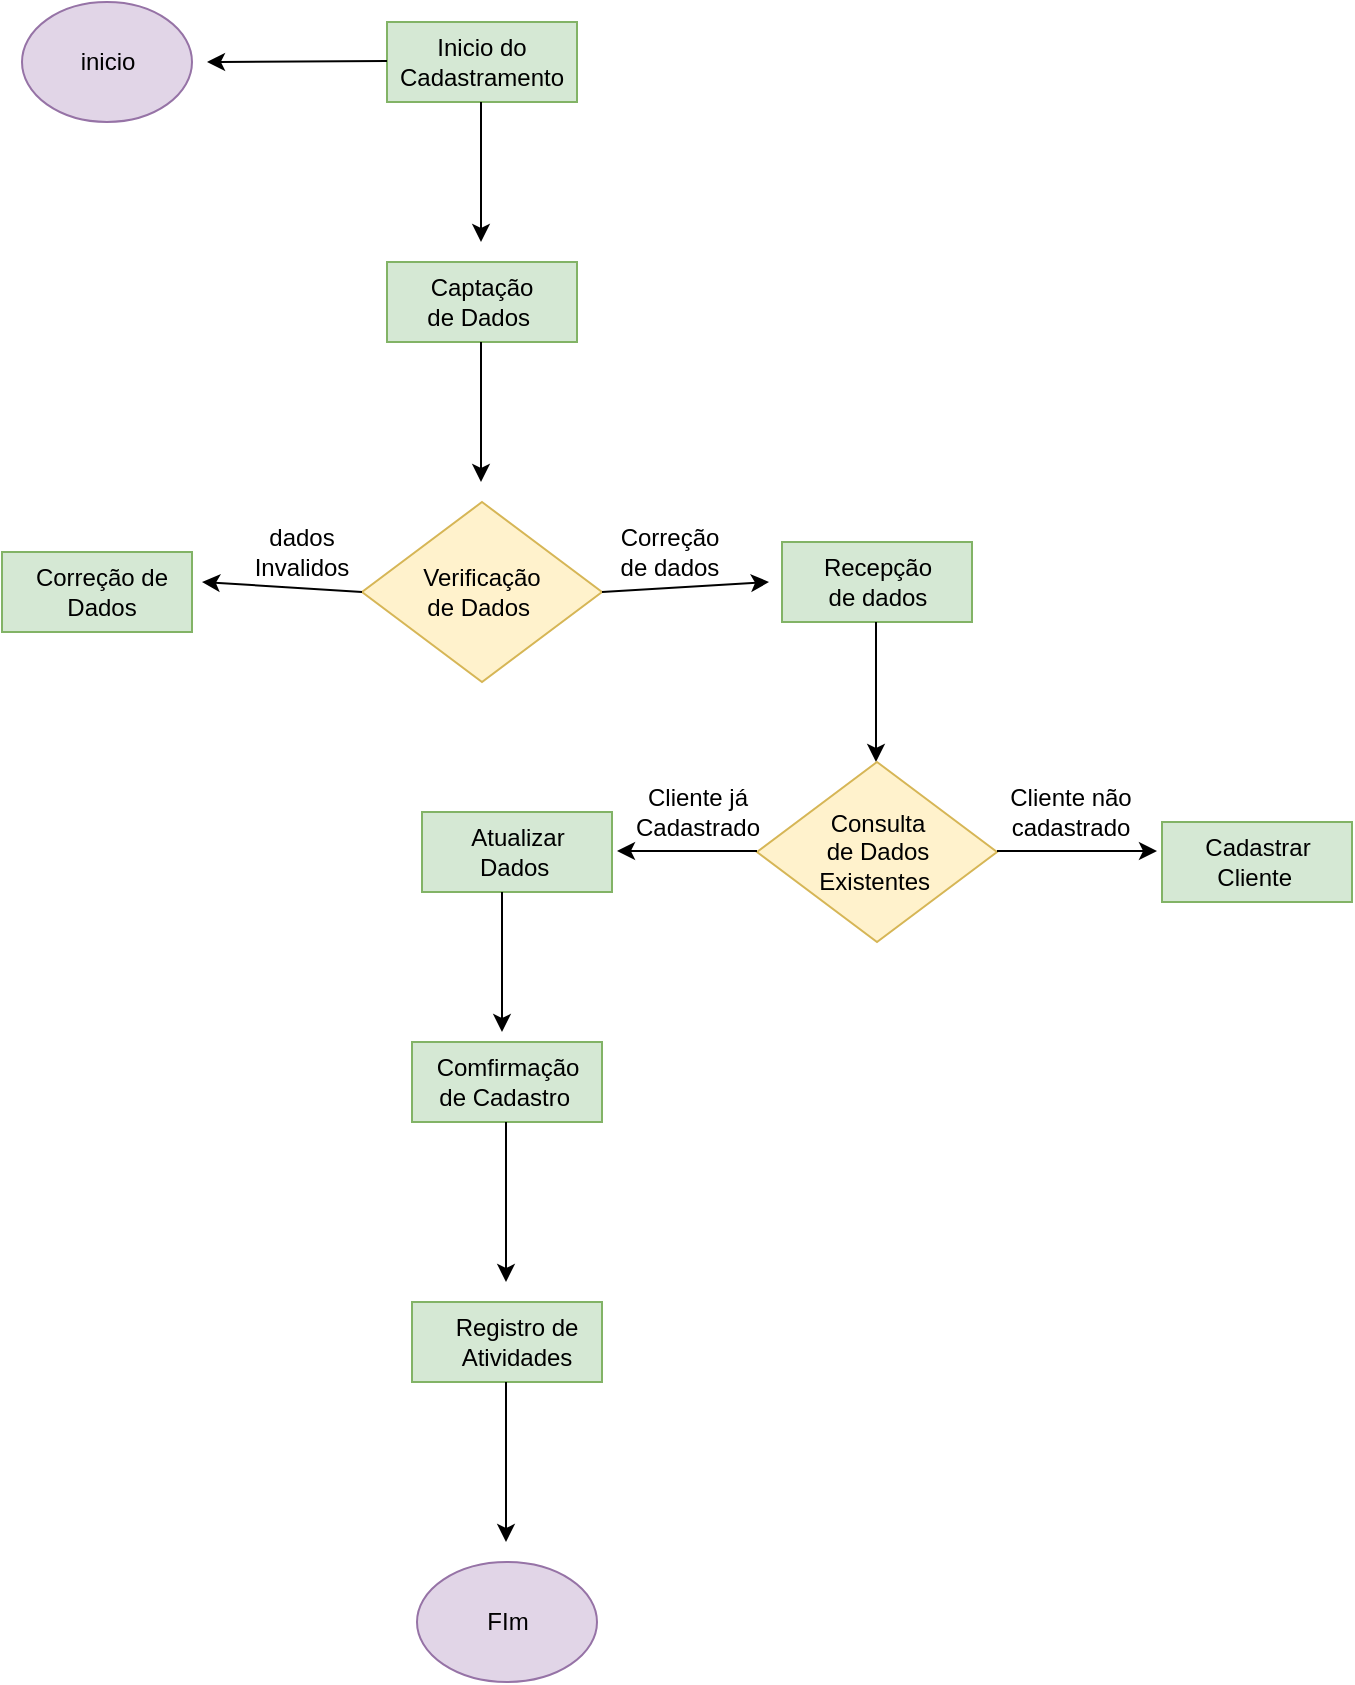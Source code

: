 <mxfile version="24.4.5" type="device" pages="5">
  <diagram id="AqQXITIFxmbpZis7r4Wy" name="Cad. Cliente ">
    <mxGraphModel dx="1434" dy="1951" grid="1" gridSize="10" guides="1" tooltips="1" connect="1" arrows="1" fold="1" page="1" pageScale="1" pageWidth="827" pageHeight="1169" math="0" shadow="0">
      <root>
        <mxCell id="0" />
        <mxCell id="1" parent="0" />
        <mxCell id="Wvut3XEcYQNylNmiVtxb-1" value="" style="rounded=0;whiteSpace=wrap;html=1;fillColor=#d5e8d4;strokeColor=#82b366;" vertex="1" parent="1">
          <mxGeometry x="302.5" width="95" height="40" as="geometry" />
        </mxCell>
        <mxCell id="Wvut3XEcYQNylNmiVtxb-2" value="Inicio do Cadastramento" style="text;html=1;align=center;verticalAlign=middle;whiteSpace=wrap;rounded=0;" vertex="1" parent="1">
          <mxGeometry x="320" y="5" width="60" height="30" as="geometry" />
        </mxCell>
        <mxCell id="Wvut3XEcYQNylNmiVtxb-3" value="" style="rounded=0;whiteSpace=wrap;html=1;fillColor=#d5e8d4;strokeColor=#82b366;" vertex="1" parent="1">
          <mxGeometry x="302.5" y="120" width="95" height="40" as="geometry" />
        </mxCell>
        <mxCell id="Wvut3XEcYQNylNmiVtxb-4" value="Captação de Dados&amp;nbsp;" style="text;html=1;align=center;verticalAlign=middle;whiteSpace=wrap;rounded=0;" vertex="1" parent="1">
          <mxGeometry x="320" y="125" width="60" height="30" as="geometry" />
        </mxCell>
        <mxCell id="Wvut3XEcYQNylNmiVtxb-5" value="" style="endArrow=classic;html=1;rounded=0;" edge="1" parent="1">
          <mxGeometry width="50" height="50" relative="1" as="geometry">
            <mxPoint x="349.5" y="40" as="sourcePoint" />
            <mxPoint x="349.5" y="110" as="targetPoint" />
          </mxGeometry>
        </mxCell>
        <mxCell id="Wvut3XEcYQNylNmiVtxb-6" value="" style="endArrow=classic;html=1;rounded=0;" edge="1" parent="1">
          <mxGeometry width="50" height="50" relative="1" as="geometry">
            <mxPoint x="349.5" y="160" as="sourcePoint" />
            <mxPoint x="349.5" y="230" as="targetPoint" />
          </mxGeometry>
        </mxCell>
        <mxCell id="Wvut3XEcYQNylNmiVtxb-7" value="" style="rhombus;whiteSpace=wrap;html=1;fillColor=#fff2cc;strokeColor=#d6b656;" vertex="1" parent="1">
          <mxGeometry x="290" y="240" width="120" height="90" as="geometry" />
        </mxCell>
        <mxCell id="Wvut3XEcYQNylNmiVtxb-8" value="Verificação de Dados&amp;nbsp;" style="text;html=1;align=center;verticalAlign=middle;whiteSpace=wrap;rounded=0;" vertex="1" parent="1">
          <mxGeometry x="320" y="270" width="60" height="30" as="geometry" />
        </mxCell>
        <mxCell id="Wvut3XEcYQNylNmiVtxb-9" value="" style="endArrow=classic;html=1;rounded=0;exitX=1;exitY=0.5;exitDx=0;exitDy=0;" edge="1" parent="1" source="Wvut3XEcYQNylNmiVtxb-7">
          <mxGeometry width="50" height="50" relative="1" as="geometry">
            <mxPoint x="423.5" y="280" as="sourcePoint" />
            <mxPoint x="493.5" y="280" as="targetPoint" />
          </mxGeometry>
        </mxCell>
        <mxCell id="Wvut3XEcYQNylNmiVtxb-10" value="" style="endArrow=classic;html=1;rounded=0;exitX=0;exitY=0.5;exitDx=0;exitDy=0;" edge="1" parent="1" source="Wvut3XEcYQNylNmiVtxb-7">
          <mxGeometry width="50" height="50" relative="1" as="geometry">
            <mxPoint x="280" y="280.19" as="sourcePoint" />
            <mxPoint x="210" y="280" as="targetPoint" />
          </mxGeometry>
        </mxCell>
        <mxCell id="Wvut3XEcYQNylNmiVtxb-11" value="Correção de dados" style="text;html=1;align=center;verticalAlign=middle;whiteSpace=wrap;rounded=0;" vertex="1" parent="1">
          <mxGeometry x="414" y="250" width="60" height="30" as="geometry" />
        </mxCell>
        <mxCell id="Wvut3XEcYQNylNmiVtxb-12" value="dados Invalidos" style="text;html=1;align=center;verticalAlign=middle;whiteSpace=wrap;rounded=0;" vertex="1" parent="1">
          <mxGeometry x="230" y="250" width="60" height="30" as="geometry" />
        </mxCell>
        <mxCell id="Wvut3XEcYQNylNmiVtxb-13" value="" style="rounded=0;whiteSpace=wrap;html=1;fillColor=#d5e8d4;strokeColor=#82b366;" vertex="1" parent="1">
          <mxGeometry x="500" y="260" width="95" height="40" as="geometry" />
        </mxCell>
        <mxCell id="Wvut3XEcYQNylNmiVtxb-14" value="" style="rounded=0;whiteSpace=wrap;html=1;fillColor=#d5e8d4;strokeColor=#82b366;" vertex="1" parent="1">
          <mxGeometry x="110" y="265" width="95" height="40" as="geometry" />
        </mxCell>
        <mxCell id="Wvut3XEcYQNylNmiVtxb-15" value="Recepção de dados" style="text;html=1;align=center;verticalAlign=middle;whiteSpace=wrap;rounded=0;" vertex="1" parent="1">
          <mxGeometry x="517.5" y="265" width="60" height="30" as="geometry" />
        </mxCell>
        <mxCell id="Wvut3XEcYQNylNmiVtxb-16" value="Correção de Dados" style="text;html=1;align=center;verticalAlign=middle;whiteSpace=wrap;rounded=0;" vertex="1" parent="1">
          <mxGeometry x="115" y="270" width="90" height="30" as="geometry" />
        </mxCell>
        <mxCell id="Wvut3XEcYQNylNmiVtxb-17" value="" style="endArrow=classic;html=1;rounded=0;" edge="1" parent="1">
          <mxGeometry width="50" height="50" relative="1" as="geometry">
            <mxPoint x="547" y="300" as="sourcePoint" />
            <mxPoint x="547" y="370" as="targetPoint" />
          </mxGeometry>
        </mxCell>
        <mxCell id="Wvut3XEcYQNylNmiVtxb-18" value="Corte de Tecido" style="text;html=1;align=center;verticalAlign=middle;whiteSpace=wrap;rounded=0;" vertex="1" parent="1">
          <mxGeometry x="517.5" y="400" width="60" height="30" as="geometry" />
        </mxCell>
        <mxCell id="Wvut3XEcYQNylNmiVtxb-19" value="" style="rhombus;whiteSpace=wrap;html=1;fillColor=#fff2cc;strokeColor=#d6b656;" vertex="1" parent="1">
          <mxGeometry x="487.5" y="370" width="120" height="90" as="geometry" />
        </mxCell>
        <mxCell id="Wvut3XEcYQNylNmiVtxb-20" value="Consulta de Dados Existentes&amp;nbsp;" style="text;html=1;align=center;verticalAlign=middle;whiteSpace=wrap;rounded=0;" vertex="1" parent="1">
          <mxGeometry x="517.5" y="400" width="60" height="30" as="geometry" />
        </mxCell>
        <mxCell id="Wvut3XEcYQNylNmiVtxb-21" value="" style="endArrow=classic;html=1;rounded=0;exitX=0.25;exitY=1;exitDx=0;exitDy=0;" edge="1" parent="1">
          <mxGeometry width="50" height="50" relative="1" as="geometry">
            <mxPoint x="487.5" y="414.5" as="sourcePoint" />
            <mxPoint x="487.5" y="414.5" as="targetPoint" />
          </mxGeometry>
        </mxCell>
        <mxCell id="Wvut3XEcYQNylNmiVtxb-22" value="" style="endArrow=classic;html=1;rounded=0;" edge="1" parent="1">
          <mxGeometry width="50" height="50" relative="1" as="geometry">
            <mxPoint x="487.5" y="414.5" as="sourcePoint" />
            <mxPoint x="417.5" y="414.5" as="targetPoint" />
          </mxGeometry>
        </mxCell>
        <mxCell id="Wvut3XEcYQNylNmiVtxb-23" value="Cliente já Cadastrado" style="text;html=1;align=center;verticalAlign=middle;whiteSpace=wrap;rounded=0;" vertex="1" parent="1">
          <mxGeometry x="427.5" y="380" width="60" height="30" as="geometry" />
        </mxCell>
        <mxCell id="Wvut3XEcYQNylNmiVtxb-24" value="" style="rounded=0;whiteSpace=wrap;html=1;fillColor=#d5e8d4;strokeColor=#82b366;" vertex="1" parent="1">
          <mxGeometry x="320" y="395" width="95" height="40" as="geometry" />
        </mxCell>
        <mxCell id="Wvut3XEcYQNylNmiVtxb-25" value="Atualizar Dados&amp;nbsp;" style="text;html=1;align=center;verticalAlign=middle;whiteSpace=wrap;rounded=0;" vertex="1" parent="1">
          <mxGeometry x="337.5" y="400" width="60" height="30" as="geometry" />
        </mxCell>
        <mxCell id="Wvut3XEcYQNylNmiVtxb-26" value="" style="endArrow=classic;html=1;rounded=0;" edge="1" parent="1">
          <mxGeometry width="50" height="50" relative="1" as="geometry">
            <mxPoint x="607.5" y="414.5" as="sourcePoint" />
            <mxPoint x="687.5" y="414.5" as="targetPoint" />
          </mxGeometry>
        </mxCell>
        <mxCell id="Wvut3XEcYQNylNmiVtxb-27" value="Cliente não cadastrado" style="text;html=1;align=center;verticalAlign=middle;whiteSpace=wrap;rounded=0;" vertex="1" parent="1">
          <mxGeometry x="597.5" y="380" width="92.5" height="30" as="geometry" />
        </mxCell>
        <mxCell id="Wvut3XEcYQNylNmiVtxb-28" value="" style="rounded=0;whiteSpace=wrap;html=1;fillColor=#d5e8d4;strokeColor=#82b366;" vertex="1" parent="1">
          <mxGeometry x="690" y="400" width="95" height="40" as="geometry" />
        </mxCell>
        <mxCell id="Wvut3XEcYQNylNmiVtxb-29" value="Cadastrar Cliente&amp;nbsp;" style="text;html=1;align=center;verticalAlign=middle;whiteSpace=wrap;rounded=0;" vertex="1" parent="1">
          <mxGeometry x="707.5" y="405" width="60" height="30" as="geometry" />
        </mxCell>
        <mxCell id="Wvut3XEcYQNylNmiVtxb-30" value="" style="endArrow=classic;html=1;rounded=0;" edge="1" parent="1">
          <mxGeometry width="50" height="50" relative="1" as="geometry">
            <mxPoint x="360" y="435" as="sourcePoint" />
            <mxPoint x="360" y="505" as="targetPoint" />
          </mxGeometry>
        </mxCell>
        <mxCell id="Wvut3XEcYQNylNmiVtxb-31" value="" style="rounded=0;whiteSpace=wrap;html=1;fillColor=#d5e8d4;strokeColor=#82b366;" vertex="1" parent="1">
          <mxGeometry x="315" y="510" width="95" height="40" as="geometry" />
        </mxCell>
        <mxCell id="Wvut3XEcYQNylNmiVtxb-32" value="Comfirmação de Cadastro&amp;nbsp;" style="text;html=1;align=center;verticalAlign=middle;whiteSpace=wrap;rounded=0;" vertex="1" parent="1">
          <mxGeometry x="332.5" y="515" width="60" height="30" as="geometry" />
        </mxCell>
        <mxCell id="Wvut3XEcYQNylNmiVtxb-33" value="" style="endArrow=classic;html=1;rounded=0;" edge="1" parent="1">
          <mxGeometry width="50" height="50" relative="1" as="geometry">
            <mxPoint x="362" y="550" as="sourcePoint" />
            <mxPoint x="362" y="630" as="targetPoint" />
          </mxGeometry>
        </mxCell>
        <mxCell id="Wvut3XEcYQNylNmiVtxb-34" value="" style="rounded=0;whiteSpace=wrap;html=1;fillColor=#d5e8d4;strokeColor=#82b366;" vertex="1" parent="1">
          <mxGeometry x="315" y="640" width="95" height="40" as="geometry" />
        </mxCell>
        <mxCell id="Wvut3XEcYQNylNmiVtxb-35" value="Registro de Atividades" style="text;html=1;align=center;verticalAlign=middle;whiteSpace=wrap;rounded=0;" vertex="1" parent="1">
          <mxGeometry x="326.25" y="645" width="82.5" height="30" as="geometry" />
        </mxCell>
        <mxCell id="Wvut3XEcYQNylNmiVtxb-36" value="" style="endArrow=classic;html=1;rounded=0;" edge="1" parent="1">
          <mxGeometry width="50" height="50" relative="1" as="geometry">
            <mxPoint x="362" y="680" as="sourcePoint" />
            <mxPoint x="362" y="760" as="targetPoint" />
          </mxGeometry>
        </mxCell>
        <mxCell id="Wvut3XEcYQNylNmiVtxb-42" value="" style="endArrow=classic;html=1;rounded=0;" edge="1" parent="1">
          <mxGeometry width="50" height="50" relative="1" as="geometry">
            <mxPoint x="302.5" y="19.5" as="sourcePoint" />
            <mxPoint x="212.5" y="20" as="targetPoint" />
          </mxGeometry>
        </mxCell>
        <mxCell id="Wvut3XEcYQNylNmiVtxb-43" value="" style="ellipse;whiteSpace=wrap;html=1;fillColor=#e1d5e7;strokeColor=#9673a6;" vertex="1" parent="1">
          <mxGeometry x="120" y="-10" width="85" height="60" as="geometry" />
        </mxCell>
        <mxCell id="Wvut3XEcYQNylNmiVtxb-44" value="inicio" style="text;html=1;align=center;verticalAlign=middle;whiteSpace=wrap;rounded=0;" vertex="1" parent="1">
          <mxGeometry x="132.5" y="5" width="60" height="30" as="geometry" />
        </mxCell>
        <mxCell id="Wvut3XEcYQNylNmiVtxb-46" value="" style="ellipse;whiteSpace=wrap;html=1;fillColor=#e1d5e7;strokeColor=#9673a6;" vertex="1" parent="1">
          <mxGeometry x="317.5" y="770" width="90" height="60" as="geometry" />
        </mxCell>
        <mxCell id="Wvut3XEcYQNylNmiVtxb-47" value="FIm" style="text;html=1;align=center;verticalAlign=middle;whiteSpace=wrap;rounded=0;" vertex="1" parent="1">
          <mxGeometry x="332.5" y="785" width="60" height="30" as="geometry" />
        </mxCell>
      </root>
    </mxGraphModel>
  </diagram>
  <diagram id="ZhM85tqDlgtKYZ8MYT5-" name="Deletar Cadastro">
    <mxGraphModel dx="1434" dy="1951" grid="1" gridSize="10" guides="1" tooltips="1" connect="1" arrows="1" fold="1" page="1" pageScale="1" pageWidth="827" pageHeight="1169" math="0" shadow="0">
      <root>
        <mxCell id="0" />
        <mxCell id="1" parent="0" />
        <mxCell id="A1fCGlSLNSyYVTEeg8kQ-1" value="" style="rounded=0;whiteSpace=wrap;html=1;fillColor=#d5e8d4;strokeColor=#82b366;" vertex="1" parent="1">
          <mxGeometry x="302.5" width="95" height="40" as="geometry" />
        </mxCell>
        <mxCell id="A1fCGlSLNSyYVTEeg8kQ-2" value="Solicitar Id do Cliente&amp;nbsp;" style="text;html=1;align=center;verticalAlign=middle;whiteSpace=wrap;rounded=0;" vertex="1" parent="1">
          <mxGeometry x="320" y="5" width="60" height="30" as="geometry" />
        </mxCell>
        <mxCell id="A1fCGlSLNSyYVTEeg8kQ-3" value="" style="rounded=0;whiteSpace=wrap;html=1;fillColor=#d5e8d4;strokeColor=#82b366;" vertex="1" parent="1">
          <mxGeometry x="302.5" y="120" width="95" height="40" as="geometry" />
        </mxCell>
        <mxCell id="A1fCGlSLNSyYVTEeg8kQ-4" value="Validar Id do Cliente&amp;nbsp;" style="text;html=1;align=center;verticalAlign=middle;whiteSpace=wrap;rounded=0;" vertex="1" parent="1">
          <mxGeometry x="320" y="125" width="60" height="30" as="geometry" />
        </mxCell>
        <mxCell id="A1fCGlSLNSyYVTEeg8kQ-5" value="" style="endArrow=classic;html=1;rounded=0;" edge="1" parent="1">
          <mxGeometry width="50" height="50" relative="1" as="geometry">
            <mxPoint x="349.5" y="40" as="sourcePoint" />
            <mxPoint x="349.5" y="110" as="targetPoint" />
          </mxGeometry>
        </mxCell>
        <mxCell id="A1fCGlSLNSyYVTEeg8kQ-6" value="" style="endArrow=classic;html=1;rounded=0;" edge="1" parent="1">
          <mxGeometry width="50" height="50" relative="1" as="geometry">
            <mxPoint x="349.5" y="160" as="sourcePoint" />
            <mxPoint x="349.5" y="230" as="targetPoint" />
          </mxGeometry>
        </mxCell>
        <mxCell id="A1fCGlSLNSyYVTEeg8kQ-7" value="" style="rhombus;whiteSpace=wrap;html=1;fillColor=#fff2cc;strokeColor=#d6b656;" vertex="1" parent="1">
          <mxGeometry x="290" y="240" width="120" height="90" as="geometry" />
        </mxCell>
        <mxCell id="A1fCGlSLNSyYVTEeg8kQ-8" value="Id Valido ?" style="text;html=1;align=center;verticalAlign=middle;whiteSpace=wrap;rounded=0;" vertex="1" parent="1">
          <mxGeometry x="320" y="270" width="60" height="30" as="geometry" />
        </mxCell>
        <mxCell id="A1fCGlSLNSyYVTEeg8kQ-9" value="" style="endArrow=classic;html=1;rounded=0;exitX=1;exitY=0.5;exitDx=0;exitDy=0;" edge="1" parent="1" source="A1fCGlSLNSyYVTEeg8kQ-7">
          <mxGeometry width="50" height="50" relative="1" as="geometry">
            <mxPoint x="423.5" y="280" as="sourcePoint" />
            <mxPoint x="493.5" y="280" as="targetPoint" />
          </mxGeometry>
        </mxCell>
        <mxCell id="A1fCGlSLNSyYVTEeg8kQ-10" value="" style="endArrow=classic;html=1;rounded=0;exitX=0;exitY=0.5;exitDx=0;exitDy=0;" edge="1" parent="1" source="A1fCGlSLNSyYVTEeg8kQ-7">
          <mxGeometry width="50" height="50" relative="1" as="geometry">
            <mxPoint x="280" y="280.19" as="sourcePoint" />
            <mxPoint x="210" y="280" as="targetPoint" />
          </mxGeometry>
        </mxCell>
        <mxCell id="A1fCGlSLNSyYVTEeg8kQ-11" value="Sim" style="text;html=1;align=center;verticalAlign=middle;whiteSpace=wrap;rounded=0;" vertex="1" parent="1">
          <mxGeometry x="414" y="250" width="60" height="30" as="geometry" />
        </mxCell>
        <mxCell id="A1fCGlSLNSyYVTEeg8kQ-12" value="Não" style="text;html=1;align=center;verticalAlign=middle;whiteSpace=wrap;rounded=0;" vertex="1" parent="1">
          <mxGeometry x="230" y="250" width="60" height="30" as="geometry" />
        </mxCell>
        <mxCell id="A1fCGlSLNSyYVTEeg8kQ-13" value="" style="rounded=0;whiteSpace=wrap;html=1;fillColor=#d5e8d4;strokeColor=#82b366;" vertex="1" parent="1">
          <mxGeometry x="500" y="260" width="95" height="40" as="geometry" />
        </mxCell>
        <mxCell id="A1fCGlSLNSyYVTEeg8kQ-14" value="" style="rounded=0;whiteSpace=wrap;html=1;fillColor=#d5e8d4;strokeColor=#82b366;" vertex="1" parent="1">
          <mxGeometry x="110" y="265" width="95" height="40" as="geometry" />
        </mxCell>
        <mxCell id="A1fCGlSLNSyYVTEeg8kQ-15" value="&lt;span style=&quot;color: rgba(0, 0, 0, 0); font-family: monospace; font-size: 0px; text-align: start; text-wrap: nowrap;&quot;&gt;%3CmxGraphModel%3E%3Croot%3E%3CmxCell%20id%3D%220%22%2F%3E%3CmxCell%20id%3D%221%22%20parent%3D%220%22%2F%3E%3CmxCell%20id%3D%222%22%20value%3D%22%22%20style%3D%22rounded%3D0%3BwhiteSpace%3Dwrap%3Bhtml%3D1%3BfillColor%3D%23d5e8d4%3BstrokeColor%3D%2382b366%3B%22%20vertex%3D%221%22%20parent%3D%221%22%3E%3CmxGeometry%20x%3D%22302.5%22%20width%3D%2295%22%20height%3D%2240%22%20as%3D%22geometry%22%2F%3E%3C%2FmxCell%3E%3CmxCell%20id%3D%223%22%20value%3D%22Inicio%20do%20Cadastramento%22%20style%3D%22text%3Bhtml%3D1%3Balign%3Dcenter%3BverticalAlign%3Dmiddle%3BwhiteSpace%3Dwrap%3Brounded%3D0%3B%22%20vertex%3D%221%22%20parent%3D%221%22%3E%3CmxGeometry%20x%3D%22320%22%20y%3D%225%22%20width%3D%2260%22%20height%3D%2230%22%20as%3D%22geometry%22%2F%3E%3C%2FmxCell%3E%3CmxCell%20id%3D%224%22%20value%3D%22%22%20style%3D%22rounded%3D0%3BwhiteSpace%3Dwrap%3Bhtml%3D1%3BfillColor%3D%23d5e8d4%3BstrokeColor%3D%2382b366%3B%22%20vertex%3D%221%22%20parent%3D%221%22%3E%3CmxGeometry%20x%3D%22302.5%22%20y%3D%22120%22%20width%3D%2295%22%20height%3D%2240%22%20as%3D%22geometry%22%2F%3E%3C%2FmxCell%3E%3CmxCell%20id%3D%225%22%20value%3D%22Capta%C3%A7%C3%A3o%20de%20Dados%26amp%3Bnbsp%3B%22%20style%3D%22text%3Bhtml%3D1%3Balign%3Dcenter%3BverticalAlign%3Dmiddle%3BwhiteSpace%3Dwrap%3Brounded%3D0%3B%22%20vertex%3D%221%22%20parent%3D%221%22%3E%3CmxGeometry%20x%3D%22320%22%20y%3D%22125%22%20width%3D%2260%22%20height%3D%2230%22%20as%3D%22geometry%22%2F%3E%3C%2FmxCell%3E%3CmxCell%20id%3D%226%22%20value%3D%22%22%20style%3D%22endArrow%3Dclassic%3Bhtml%3D1%3Brounded%3D0%3B%22%20edge%3D%221%22%20parent%3D%221%22%3E%3CmxGeometry%20width%3D%2250%22%20height%3D%2250%22%20relative%3D%221%22%20as%3D%22geometry%22%3E%3CmxPoint%20x%3D%22349.5%22%20y%3D%2240%22%20as%3D%22sourcePoint%22%2F%3E%3CmxPoint%20x%3D%22349.5%22%20y%3D%22110%22%20as%3D%22targetPoint%22%2F%3E%3C%2FmxGeometry%3E%3C%2FmxCell%3E%3CmxCell%20id%3D%227%22%20value%3D%22%22%20style%3D%22endArrow%3Dclassic%3Bhtml%3D1%3Brounded%3D0%3B%22%20edge%3D%221%22%20parent%3D%221%22%3E%3CmxGeometry%20width%3D%2250%22%20height%3D%2250%22%20relative%3D%221%22%20as%3D%22geometry%22%3E%3CmxPoint%20x%3D%22349.5%22%20y%3D%22160%22%20as%3D%22sourcePoint%22%2F%3E%3CmxPoint%20x%3D%22349.5%22%20y%3D%22230%22%20as%3D%22targetPoint%22%2F%3E%3C%2FmxGeometry%3E%3C%2FmxCell%3E%3CmxCell%20id%3D%228%22%20value%3D%22%22%20style%3D%22rhombus%3BwhiteSpace%3Dwrap%3Bhtml%3D1%3BfillColor%3D%23fff2cc%3BstrokeColor%3D%23d6b656%3B%22%20vertex%3D%221%22%20parent%3D%221%22%3E%3CmxGeometry%20x%3D%22290%22%20y%3D%22240%22%20width%3D%22120%22%20height%3D%2290%22%20as%3D%22geometry%22%2F%3E%3C%2FmxCell%3E%3CmxCell%20id%3D%229%22%20value%3D%22Verifica%C3%A7%C3%A3o%20de%20Dados%26amp%3Bnbsp%3B%22%20style%3D%22text%3Bhtml%3D1%3Balign%3Dcenter%3BverticalAlign%3Dmiddle%3BwhiteSpace%3Dwrap%3Brounded%3D0%3B%22%20vertex%3D%221%22%20parent%3D%221%22%3E%3CmxGeometry%20x%3D%22320%22%20y%3D%22270%22%20width%3D%2260%22%20height%3D%2230%22%20as%3D%22geometry%22%2F%3E%3C%2FmxCell%3E%3CmxCell%20id%3D%2210%22%20value%3D%22%22%20style%3D%22endArrow%3Dclassic%3Bhtml%3D1%3Brounded%3D0%3BexitX%3D1%3BexitY%3D0.5%3BexitDx%3D0%3BexitDy%3D0%3B%22%20edge%3D%221%22%20source%3D%228%22%20parent%3D%221%22%3E%3CmxGeometry%20width%3D%2250%22%20height%3D%2250%22%20relative%3D%221%22%20as%3D%22geometry%22%3E%3CmxPoint%20x%3D%22423.5%22%20y%3D%22280%22%20as%3D%22sourcePoint%22%2F%3E%3CmxPoint%20x%3D%22493.5%22%20y%3D%22280%22%20as%3D%22targetPoint%22%2F%3E%3C%2FmxGeometry%3E%3C%2FmxCell%3E%3CmxCell%20id%3D%2211%22%20value%3D%22%22%20style%3D%22endArrow%3Dclassic%3Bhtml%3D1%3Brounded%3D0%3BexitX%3D0%3BexitY%3D0.5%3BexitDx%3D0%3BexitDy%3D0%3B%22%20edge%3D%221%22%20source%3D%228%22%20parent%3D%221%22%3E%3CmxGeometry%20width%3D%2250%22%20height%3D%2250%22%20relative%3D%221%22%20as%3D%22geometry%22%3E%3CmxPoint%20x%3D%22280%22%20y%3D%22280.19%22%20as%3D%22sourcePoint%22%2F%3E%3CmxPoint%20x%3D%22210%22%20y%3D%22280%22%20as%3D%22targetPoint%22%2F%3E%3C%2FmxGeometry%3E%3C%2FmxCell%3E%3CmxCell%20id%3D%2212%22%20value%3D%22Corre%C3%A7%C3%A3o%20de%20dados%22%20style%3D%22text%3Bhtml%3D1%3Balign%3Dcenter%3BverticalAlign%3Dmiddle%3BwhiteSpace%3Dwrap%3Brounded%3D0%3B%22%20vertex%3D%221%22%20parent%3D%221%22%3E%3CmxGeometry%20x%3D%22414%22%20y%3D%22250%22%20width%3D%2260%22%20height%3D%2230%22%20as%3D%22geometry%22%2F%3E%3C%2FmxCell%3E%3CmxCell%20id%3D%2213%22%20value%3D%22dados%20Invalidos%22%20style%3D%22text%3Bhtml%3D1%3Balign%3Dcenter%3BverticalAlign%3Dmiddle%3BwhiteSpace%3Dwrap%3Brounded%3D0%3B%22%20vertex%3D%221%22%20parent%3D%221%22%3E%3CmxGeometry%20x%3D%22230%22%20y%3D%22250%22%20width%3D%2260%22%20height%3D%2230%22%20as%3D%22geometry%22%2F%3E%3C%2FmxCell%3E%3CmxCell%20id%3D%2214%22%20value%3D%22%22%20style%3D%22rounded%3D0%3BwhiteSpace%3Dwrap%3Bhtml%3D1%3BfillColor%3D%23d5e8d4%3BstrokeColor%3D%2382b366%3B%22%20vertex%3D%221%22%20parent%3D%221%22%3E%3CmxGeometry%20x%3D%22500%22%20y%3D%22260%22%20width%3D%2295%22%20height%3D%2240%22%20as%3D%22geometry%22%2F%3E%3C%2FmxCell%3E%3CmxCell%20id%3D%2215%22%20value%3D%22%22%20style%3D%22rounded%3D0%3BwhiteSpace%3Dwrap%3Bhtml%3D1%3BfillColor%3D%23d5e8d4%3BstrokeColor%3D%2382b366%3B%22%20vertex%3D%221%22%20parent%3D%221%22%3E%3CmxGeometry%20x%3D%22110%22%20y%3D%22265%22%20width%3D%2295%22%20height%3D%2240%22%20as%3D%22geometry%22%2F%3E%3C%2FmxCell%3E%3CmxCell%20id%3D%2216%22%20value%3D%22Recep%C3%A7%C3%A3o%20de%20dados%22%20style%3D%22text%3Bhtml%3D1%3Balign%3Dcenter%3BverticalAlign%3Dmiddle%3BwhiteSpace%3Dwrap%3Brounded%3D0%3B%22%20vertex%3D%221%22%20parent%3D%221%22%3E%3CmxGeometry%20x%3D%22517.5%22%20y%3D%22265%22%20width%3D%2260%22%20height%3D%2230%22%20as%3D%22geometry%22%2F%3E%3C%2FmxCell%3E%3CmxCell%20id%3D%2217%22%20value%3D%22Corre%C3%A7%C3%A3o%20de%20Dados%22%20style%3D%22text%3Bhtml%3D1%3Balign%3Dcenter%3BverticalAlign%3Dmiddle%3BwhiteSpace%3Dwrap%3Brounded%3D0%3B%22%20vertex%3D%221%22%20parent%3D%221%22%3E%3CmxGeometry%20x%3D%22115%22%20y%3D%22270%22%20width%3D%2290%22%20height%3D%2230%22%20as%3D%22geometry%22%2F%3E%3C%2FmxCell%3E%3CmxCell%20id%3D%2218%22%20value%3D%22%22%20style%3D%22endArrow%3Dclassic%3Bhtml%3D1%3Brounded%3D0%3B%22%20edge%3D%221%22%20parent%3D%221%22%3E%3CmxGeometry%20width%3D%2250%22%20height%3D%2250%22%20relative%3D%221%22%20as%3D%22geometry%22%3E%3CmxPoint%20x%3D%22547%22%20y%3D%22300%22%20as%3D%22sourcePoint%22%2F%3E%3CmxPoint%20x%3D%22547%22%20y%3D%22370%22%20as%3D%22targetPoint%22%2F%3E%3C%2FmxGeometry%3E%3C%2FmxCell%3E%3CmxCell%20id%3D%2219%22%20value%3D%22Corte%20de%20Tecido%22%20style%3D%22text%3Bhtml%3D1%3Balign%3Dcenter%3BverticalAlign%3Dmiddle%3BwhiteSpace%3Dwrap%3Brounded%3D0%3B%22%20vertex%3D%221%22%20parent%3D%221%22%3E%3CmxGeometry%20x%3D%22517.5%22%20y%3D%22400%22%20width%3D%2260%22%20height%3D%2230%22%20as%3D%22geometry%22%2F%3E%3C%2FmxCell%3E%3CmxCell%20id%3D%2220%22%20value%3D%22%22%20style%3D%22rhombus%3BwhiteSpace%3Dwrap%3Bhtml%3D1%3BfillColor%3D%23fff2cc%3BstrokeColor%3D%23d6b656%3B%22%20vertex%3D%221%22%20parent%3D%221%22%3E%3CmxGeometry%20x%3D%22487.5%22%20y%3D%22370%22%20width%3D%22120%22%20height%3D%2290%22%20as%3D%22geometry%22%2F%3E%3C%2FmxCell%3E%3CmxCell%20id%3D%2221%22%20value%3D%22Consulta%20de%20Dados%20Existentes%26amp%3Bnbsp%3B%22%20style%3D%22text%3Bhtml%3D1%3Balign%3Dcenter%3BverticalAlign%3Dmiddle%3BwhiteSpace%3Dwrap%3Brounded%3D0%3B%22%20vertex%3D%221%22%20parent%3D%221%22%3E%3CmxGeometry%20x%3D%22517.5%22%20y%3D%22400%22%20width%3D%2260%22%20height%3D%2230%22%20as%3D%22geometry%22%2F%3E%3C%2FmxCell%3E%3CmxCell%20id%3D%2222%22%20value%3D%22%22%20style%3D%22endArrow%3Dclassic%3Bhtml%3D1%3Brounded%3D0%3BexitX%3D0.25%3BexitY%3D1%3BexitDx%3D0%3BexitDy%3D0%3B%22%20edge%3D%221%22%20parent%3D%221%22%3E%3CmxGeometry%20width%3D%2250%22%20height%3D%2250%22%20relative%3D%221%22%20as%3D%22geometry%22%3E%3CmxPoint%20x%3D%22487.5%22%20y%3D%22414.5%22%20as%3D%22sourcePoint%22%2F%3E%3CmxPoint%20x%3D%22487.5%22%20y%3D%22414.5%22%20as%3D%22targetPoint%22%2F%3E%3C%2FmxGeometry%3E%3C%2FmxCell%3E%3CmxCell%20id%3D%2223%22%20value%3D%22%22%20style%3D%22endArrow%3Dclassic%3Bhtml%3D1%3Brounded%3D0%3B%22%20edge%3D%221%22%20parent%3D%221%22%3E%3CmxGeometry%20width%3D%2250%22%20height%3D%2250%22%20relative%3D%221%22%20as%3D%22geometry%22%3E%3CmxPoint%20x%3D%22487.5%22%20y%3D%22414.5%22%20as%3D%22sourcePoint%22%2F%3E%3CmxPoint%20x%3D%22417.5%22%20y%3D%22414.5%22%20as%3D%22targetPoint%22%2F%3E%3C%2FmxGeometry%3E%3C%2FmxCell%3E%3CmxCell%20id%3D%2224%22%20value%3D%22Cliente%20j%C3%A1%20Cadastrado%22%20style%3D%22text%3Bhtml%3D1%3Balign%3Dcenter%3BverticalAlign%3Dmiddle%3BwhiteSpace%3Dwrap%3Brounded%3D0%3B%22%20vertex%3D%221%22%20parent%3D%221%22%3E%3CmxGeometry%20x%3D%22427.5%22%20y%3D%22380%22%20width%3D%2260%22%20height%3D%2230%22%20as%3D%22geometry%22%2F%3E%3C%2FmxCell%3E%3CmxCell%20id%3D%2225%22%20value%3D%22%22%20style%3D%22rounded%3D0%3BwhiteSpace%3Dwrap%3Bhtml%3D1%3BfillColor%3D%23d5e8d4%3BstrokeColor%3D%2382b366%3B%22%20vertex%3D%221%22%20parent%3D%221%22%3E%3CmxGeometry%20x%3D%22320%22%20y%3D%22395%22%20width%3D%2295%22%20height%3D%2240%22%20as%3D%22geometry%22%2F%3E%3C%2FmxCell%3E%3CmxCell%20id%3D%2226%22%20value%3D%22Atualizar%20Dados%26amp%3Bnbsp%3B%22%20style%3D%22text%3Bhtml%3D1%3Balign%3Dcenter%3BverticalAlign%3Dmiddle%3BwhiteSpace%3Dwrap%3Brounded%3D0%3B%22%20vertex%3D%221%22%20parent%3D%221%22%3E%3CmxGeometry%20x%3D%22337.5%22%20y%3D%22400%22%20width%3D%2260%22%20height%3D%2230%22%20as%3D%22geometry%22%2F%3E%3C%2FmxCell%3E%3CmxCell%20id%3D%2227%22%20value%3D%22%22%20style%3D%22endArrow%3Dclassic%3Bhtml%3D1%3Brounded%3D0%3B%22%20edge%3D%221%22%20parent%3D%221%22%3E%3CmxGeometry%20width%3D%2250%22%20height%3D%2250%22%20relative%3D%221%22%20as%3D%22geometry%22%3E%3CmxPoint%20x%3D%22607.5%22%20y%3D%22414.5%22%20as%3D%22sourcePoint%22%2F%3E%3CmxPoint%20x%3D%22687.5%22%20y%3D%22414.5%22%20as%3D%22targetPoint%22%2F%3E%3C%2FmxGeometry%3E%3C%2FmxCell%3E%3CmxCell%20id%3D%2228%22%20value%3D%22Cliente%20n%C3%A3o%20cadastrado%22%20style%3D%22text%3Bhtml%3D1%3Balign%3Dcenter%3BverticalAlign%3Dmiddle%3BwhiteSpace%3Dwrap%3Brounded%3D0%3B%22%20vertex%3D%221%22%20parent%3D%221%22%3E%3CmxGeometry%20x%3D%22597.5%22%20y%3D%22380%22%20width%3D%2292.5%22%20height%3D%2230%22%20as%3D%22geometry%22%2F%3E%3C%2FmxCell%3E%3CmxCell%20id%3D%2229%22%20value%3D%22%22%20style%3D%22rounded%3D0%3BwhiteSpace%3Dwrap%3Bhtml%3D1%3BfillColor%3D%23d5e8d4%3BstrokeColor%3D%2382b366%3B%22%20vertex%3D%221%22%20parent%3D%221%22%3E%3CmxGeometry%20x%3D%22690%22%20y%3D%22400%22%20width%3D%2295%22%20height%3D%2240%22%20as%3D%22geometry%22%2F%3E%3C%2FmxCell%3E%3CmxCell%20id%3D%2230%22%20value%3D%22Cadastrar%20Cliente%26amp%3Bnbsp%3B%22%20style%3D%22text%3Bhtml%3D1%3Balign%3Dcenter%3BverticalAlign%3Dmiddle%3BwhiteSpace%3Dwrap%3Brounded%3D0%3B%22%20vertex%3D%221%22%20parent%3D%221%22%3E%3CmxGeometry%20x%3D%22707.5%22%20y%3D%22405%22%20width%3D%2260%22%20height%3D%2230%22%20as%3D%22geometry%22%2F%3E%3C%2FmxCell%3E%3CmxCell%20id%3D%2231%22%20value%3D%22%22%20style%3D%22endArrow%3Dclassic%3Bhtml%3D1%3Brounded%3D0%3B%22%20edge%3D%221%22%20parent%3D%221%22%3E%3CmxGeometry%20width%3D%2250%22%20height%3D%2250%22%20relative%3D%221%22%20as%3D%22geometry%22%3E%3CmxPoint%20x%3D%22360%22%20y%3D%22435%22%20as%3D%22sourcePoint%22%2F%3E%3CmxPoint%20x%3D%22360%22%20y%3D%22505%22%20as%3D%22targetPoint%22%2F%3E%3C%2FmxGeometry%3E%3C%2FmxCell%3E%3CmxCell%20id%3D%2232%22%20value%3D%22%22%20style%3D%22rounded%3D0%3BwhiteSpace%3Dwrap%3Bhtml%3D1%3BfillColor%3D%23d5e8d4%3BstrokeColor%3D%2382b366%3B%22%20vertex%3D%221%22%20parent%3D%221%22%3E%3CmxGeometry%20x%3D%22315%22%20y%3D%22510%22%20width%3D%2295%22%20height%3D%2240%22%20as%3D%22geometry%22%2F%3E%3C%2FmxCell%3E%3CmxCell%20id%3D%2233%22%20value%3D%22Comfirma%C3%A7%C3%A3o%20de%20Cadastro%26amp%3Bnbsp%3B%22%20style%3D%22text%3Bhtml%3D1%3Balign%3Dcenter%3BverticalAlign%3Dmiddle%3BwhiteSpace%3Dwrap%3Brounded%3D0%3B%22%20vertex%3D%221%22%20parent%3D%221%22%3E%3CmxGeometry%20x%3D%22332.5%22%20y%3D%22515%22%20width%3D%2260%22%20height%3D%2230%22%20as%3D%22geometry%22%2F%3E%3C%2FmxCell%3E%3CmxCell%20id%3D%2234%22%20value%3D%22%22%20style%3D%22endArrow%3Dclassic%3Bhtml%3D1%3Brounded%3D0%3B%22%20edge%3D%221%22%20parent%3D%221%22%3E%3CmxGeometry%20width%3D%2250%22%20height%3D%2250%22%20relative%3D%221%22%20as%3D%22geometry%22%3E%3CmxPoint%20x%3D%22362%22%20y%3D%22550%22%20as%3D%22sourcePoint%22%2F%3E%3CmxPoint%20x%3D%22362%22%20y%3D%22630%22%20as%3D%22targetPoint%22%2F%3E%3C%2FmxGeometry%3E%3C%2FmxCell%3E%3CmxCell%20id%3D%2235%22%20value%3D%22%22%20style%3D%22rounded%3D0%3BwhiteSpace%3Dwrap%3Bhtml%3D1%3BfillColor%3D%23d5e8d4%3BstrokeColor%3D%2382b366%3B%22%20vertex%3D%221%22%20parent%3D%221%22%3E%3CmxGeometry%20x%3D%22315%22%20y%3D%22640%22%20width%3D%2295%22%20height%3D%2240%22%20as%3D%22geometry%22%2F%3E%3C%2FmxCell%3E%3CmxCell%20id%3D%2236%22%20value%3D%22Registro%20de%20Atividades%22%20style%3D%22text%3Bhtml%3D1%3Balign%3Dcenter%3BverticalAlign%3Dmiddle%3BwhiteSpace%3Dwrap%3Brounded%3D0%3B%22%20vertex%3D%221%22%20parent%3D%221%22%3E%3CmxGeometry%20x%3D%22326.25%22%20y%3D%22645%22%20width%3D%2282.5%22%20height%3D%2230%22%20as%3D%22geometry%22%2F%3E%3C%2FmxCell%3E%3CmxCell%20id%3D%2237%22%20value%3D%22%22%20style%3D%22endArrow%3Dclassic%3Bhtml%3D1%3Brounded%3D0%3B%22%20edge%3D%221%22%20parent%3D%221%22%3E%3CmxGeometry%20width%3D%2250%22%20height%3D%2250%22%20relative%3D%221%22%20as%3D%22geometry%22%3E%3CmxPoint%20x%3D%22362%22%20y%3D%22680%22%20as%3D%22sourcePoint%22%2F%3E%3CmxPoint%20x%3D%22362%22%20y%3D%22760%22%20as%3D%22targetPoint%22%2F%3E%3C%2FmxGeometry%3E%3C%2FmxCell%3E%3CmxCell%20id%3D%2238%22%20value%3D%22%22%20style%3D%22endArrow%3Dclassic%3Bhtml%3D1%3Brounded%3D0%3B%22%20edge%3D%221%22%20parent%3D%221%22%3E%3CmxGeometry%20width%3D%2250%22%20height%3D%2250%22%20relative%3D%221%22%20as%3D%22geometry%22%3E%3CmxPoint%20x%3D%22302.5%22%20y%3D%2219.5%22%20as%3D%22sourcePoint%22%2F%3E%3CmxPoint%20x%3D%22212.5%22%20y%3D%2220%22%20as%3D%22targetPoint%22%2F%3E%3C%2FmxGeometry%3E%3C%2FmxCell%3E%3CmxCell%20id%3D%2239%22%20value%3D%22%22%20style%3D%22ellipse%3BwhiteSpace%3Dwrap%3Bhtml%3D1%3BfillColor%3D%23e1d5e7%3BstrokeColor%3D%239673a6%3B%22%20vertex%3D%221%22%20parent%3D%221%22%3E%3CmxGeometry%20x%3D%22120%22%20y%3D%22-10%22%20width%3D%2285%22%20height%3D%2260%22%20as%3D%22geometry%22%2F%3E%3C%2FmxCell%3E%3CmxCell%20id%3D%2240%22%20value%3D%22inicio%22%20style%3D%22text%3Bhtml%3D1%3Balign%3Dcenter%3BverticalAlign%3Dmiddle%3BwhiteSpace%3Dwrap%3Brounded%3D0%3B%22%20vertex%3D%221%22%20parent%3D%221%22%3E%3CmxGeometry%20x%3D%22132.5%22%20y%3D%225%22%20width%3D%2260%22%20height%3D%2230%22%20as%3D%22geometry%22%2F%3E%3C%2FmxCell%3E%3CmxCell%20id%3D%2241%22%20value%3D%22%22%20style%3D%22ellipse%3BwhiteSpace%3Dwrap%3Bhtml%3D1%3BfillColor%3D%23e1d5e7%3BstrokeColor%3D%239673a6%3B%22%20vertex%3D%221%22%20parent%3D%221%22%3E%3CmxGeometry%20x%3D%22317.5%22%20y%3D%22770%22%20width%3D%2290%22%20height%3D%2260%22%20as%3D%22geometry%22%2F%3E%3C%2FmxCell%3E%3CmxCell%20id%3D%2242%22%20value%3D%22FIm%22%20style%3D%22text%3Bhtml%3D1%3Balign%3Dcenter%3BverticalAlign%3Dmiddle%3BwhiteSpace%3Dwrap%3Brounded%3D0%3B%22%20vertex%3D%221%22%20parent%3D%221%22%3E%3CmxGeometry%20x%3D%22332.5%22%20y%3D%22785%22%20width%3D%2260%22%20height%3D%2230%22%20as%3D%22geometry%22%2F%3E%3C%2FmxCell%3E%3C%2Froot%3E%3C%2FmxGraphModel%3Eolt&lt;/span&gt;" style="text;html=1;align=center;verticalAlign=middle;whiteSpace=wrap;rounded=0;" vertex="1" parent="1">
          <mxGeometry x="517.5" y="265" width="60" height="30" as="geometry" />
        </mxCell>
        <mxCell id="A1fCGlSLNSyYVTEeg8kQ-16" value="Exibir Mensagem de Erro" style="text;html=1;align=center;verticalAlign=middle;whiteSpace=wrap;rounded=0;" vertex="1" parent="1">
          <mxGeometry x="115" y="270" width="90" height="30" as="geometry" />
        </mxCell>
        <mxCell id="A1fCGlSLNSyYVTEeg8kQ-17" value="" style="endArrow=classic;html=1;rounded=0;" edge="1" parent="1">
          <mxGeometry width="50" height="50" relative="1" as="geometry">
            <mxPoint x="547" y="300" as="sourcePoint" />
            <mxPoint x="547" y="370" as="targetPoint" />
          </mxGeometry>
        </mxCell>
        <mxCell id="A1fCGlSLNSyYVTEeg8kQ-18" value="" style="rhombus;whiteSpace=wrap;html=1;fillColor=#fff2cc;strokeColor=#d6b656;" vertex="1" parent="1">
          <mxGeometry x="488.75" y="500" width="120" height="90" as="geometry" />
        </mxCell>
        <mxCell id="A1fCGlSLNSyYVTEeg8kQ-19" value="" style="endArrow=classic;html=1;rounded=0;exitX=0.25;exitY=1;exitDx=0;exitDy=0;" edge="1" parent="1">
          <mxGeometry width="50" height="50" relative="1" as="geometry">
            <mxPoint x="487.5" y="414.5" as="sourcePoint" />
            <mxPoint x="487.5" y="414.5" as="targetPoint" />
          </mxGeometry>
        </mxCell>
        <mxCell id="A1fCGlSLNSyYVTEeg8kQ-20" value="Comfirmação da deletação?" style="text;html=1;align=center;verticalAlign=middle;whiteSpace=wrap;rounded=0;" vertex="1" parent="1">
          <mxGeometry x="518.75" y="530" width="60" height="30" as="geometry" />
        </mxCell>
        <mxCell id="A1fCGlSLNSyYVTEeg8kQ-21" value="" style="rounded=0;whiteSpace=wrap;html=1;fillColor=#d5e8d4;strokeColor=#82b366;" vertex="1" parent="1">
          <mxGeometry x="302.5" y="520" width="95" height="40" as="geometry" />
        </mxCell>
        <mxCell id="A1fCGlSLNSyYVTEeg8kQ-22" value="" style="endArrow=classic;html=1;rounded=0;" edge="1" parent="1">
          <mxGeometry width="50" height="50" relative="1" as="geometry">
            <mxPoint x="608.75" y="544.5" as="sourcePoint" />
            <mxPoint x="688.75" y="544.5" as="targetPoint" />
          </mxGeometry>
        </mxCell>
        <mxCell id="A1fCGlSLNSyYVTEeg8kQ-23" value="Cliente não cadastrado" style="text;html=1;align=center;verticalAlign=middle;whiteSpace=wrap;rounded=0;" vertex="1" parent="1">
          <mxGeometry x="500" y="375" width="92.5" height="30" as="geometry" />
        </mxCell>
        <mxCell id="A1fCGlSLNSyYVTEeg8kQ-24" value="" style="rounded=0;whiteSpace=wrap;html=1;fillColor=#d5e8d4;strokeColor=#82b366;" vertex="1" parent="1">
          <mxGeometry x="690" y="525" width="95" height="40" as="geometry" />
        </mxCell>
        <mxCell id="A1fCGlSLNSyYVTEeg8kQ-25" value="Cancelar e encerrar processo&lt;div&gt;&lt;br&gt;&lt;/div&gt;" style="text;html=1;align=center;verticalAlign=middle;whiteSpace=wrap;rounded=0;" vertex="1" parent="1">
          <mxGeometry x="687.5" y="535" width="100" height="30" as="geometry" />
        </mxCell>
        <mxCell id="A1fCGlSLNSyYVTEeg8kQ-26" value="" style="endArrow=classic;html=1;rounded=0;" edge="1" parent="1">
          <mxGeometry width="50" height="50" relative="1" as="geometry">
            <mxPoint x="548.25" y="410" as="sourcePoint" />
            <mxPoint x="548.25" y="490" as="targetPoint" />
          </mxGeometry>
        </mxCell>
        <mxCell id="A1fCGlSLNSyYVTEeg8kQ-27" value="" style="endArrow=classic;html=1;rounded=0;" edge="1" parent="1">
          <mxGeometry width="50" height="50" relative="1" as="geometry">
            <mxPoint x="302.5" y="19.5" as="sourcePoint" />
            <mxPoint x="212.5" y="20" as="targetPoint" />
          </mxGeometry>
        </mxCell>
        <mxCell id="A1fCGlSLNSyYVTEeg8kQ-28" value="" style="ellipse;whiteSpace=wrap;html=1;fillColor=#e1d5e7;strokeColor=#9673a6;" vertex="1" parent="1">
          <mxGeometry x="120" y="-10" width="85" height="60" as="geometry" />
        </mxCell>
        <mxCell id="A1fCGlSLNSyYVTEeg8kQ-29" value="inicio" style="text;html=1;align=center;verticalAlign=middle;whiteSpace=wrap;rounded=0;" vertex="1" parent="1">
          <mxGeometry x="132.5" y="5" width="60" height="30" as="geometry" />
        </mxCell>
        <mxCell id="A1fCGlSLNSyYVTEeg8kQ-30" value="" style="ellipse;whiteSpace=wrap;html=1;fillColor=#e1d5e7;strokeColor=#9673a6;" vertex="1" parent="1">
          <mxGeometry x="115" y="810" width="90" height="60" as="geometry" />
        </mxCell>
        <mxCell id="A1fCGlSLNSyYVTEeg8kQ-31" value="Exibir dados do cliente" style="text;html=1;align=center;verticalAlign=middle;whiteSpace=wrap;rounded=0;" vertex="1" parent="1">
          <mxGeometry x="517.5" y="265" width="60" height="30" as="geometry" />
        </mxCell>
        <mxCell id="A1fCGlSLNSyYVTEeg8kQ-32" value="" style="rounded=0;whiteSpace=wrap;html=1;fillColor=#d5e8d4;strokeColor=#82b366;" vertex="1" parent="1">
          <mxGeometry x="500" y="370" width="95" height="40" as="geometry" />
        </mxCell>
        <mxCell id="A1fCGlSLNSyYVTEeg8kQ-33" value="Comfirmar Deletação" style="text;html=1;align=center;verticalAlign=middle;whiteSpace=wrap;rounded=0;" vertex="1" parent="1">
          <mxGeometry x="502.5" y="375" width="92.5" height="30" as="geometry" />
        </mxCell>
        <mxCell id="A1fCGlSLNSyYVTEeg8kQ-34" value="Não" style="text;html=1;align=center;verticalAlign=middle;whiteSpace=wrap;rounded=0;" vertex="1" parent="1">
          <mxGeometry x="620" y="520" width="60" height="30" as="geometry" />
        </mxCell>
        <mxCell id="A1fCGlSLNSyYVTEeg8kQ-35" value="" style="endArrow=classic;html=1;rounded=0;" edge="1" parent="1">
          <mxGeometry width="50" height="50" relative="1" as="geometry">
            <mxPoint x="487.5" y="544.5" as="sourcePoint" />
            <mxPoint x="410" y="545" as="targetPoint" />
          </mxGeometry>
        </mxCell>
        <mxCell id="A1fCGlSLNSyYVTEeg8kQ-36" value="Sim" style="text;html=1;align=center;verticalAlign=middle;whiteSpace=wrap;rounded=0;" vertex="1" parent="1">
          <mxGeometry x="427.5" y="520" width="60" height="30" as="geometry" />
        </mxCell>
        <mxCell id="A1fCGlSLNSyYVTEeg8kQ-37" value="Deletar dados do cliente&amp;nbsp;" style="text;html=1;align=center;verticalAlign=middle;whiteSpace=wrap;rounded=0;" vertex="1" parent="1">
          <mxGeometry x="305" y="525" width="92.5" height="30" as="geometry" />
        </mxCell>
        <mxCell id="A1fCGlSLNSyYVTEeg8kQ-38" value="" style="endArrow=classic;html=1;rounded=0;" edge="1" parent="1">
          <mxGeometry width="50" height="50" relative="1" as="geometry">
            <mxPoint x="340" y="560" as="sourcePoint" />
            <mxPoint x="340" y="640" as="targetPoint" />
          </mxGeometry>
        </mxCell>
        <mxCell id="A1fCGlSLNSyYVTEeg8kQ-39" value="" style="rhombus;whiteSpace=wrap;html=1;fillColor=#fff2cc;strokeColor=#d6b656;" vertex="1" parent="1">
          <mxGeometry x="280" y="650" width="120" height="90" as="geometry" />
        </mxCell>
        <mxCell id="A1fCGlSLNSyYVTEeg8kQ-40" value="Deletação bem-sucedida?" style="text;html=1;align=center;verticalAlign=middle;whiteSpace=wrap;rounded=0;" vertex="1" parent="1">
          <mxGeometry x="310" y="680" width="60" height="30" as="geometry" />
        </mxCell>
        <mxCell id="A1fCGlSLNSyYVTEeg8kQ-41" value="" style="endArrow=classic;html=1;rounded=0;" edge="1" parent="1">
          <mxGeometry width="50" height="50" relative="1" as="geometry">
            <mxPoint x="400" y="694.5" as="sourcePoint" />
            <mxPoint x="490" y="694.5" as="targetPoint" />
          </mxGeometry>
        </mxCell>
        <mxCell id="A1fCGlSLNSyYVTEeg8kQ-42" value="Não" style="text;html=1;align=center;verticalAlign=middle;whiteSpace=wrap;rounded=0;" vertex="1" parent="1">
          <mxGeometry x="410" y="670" width="60" height="30" as="geometry" />
        </mxCell>
        <mxCell id="A1fCGlSLNSyYVTEeg8kQ-43" value="" style="rounded=0;whiteSpace=wrap;html=1;fillColor=#d5e8d4;strokeColor=#82b366;" vertex="1" parent="1">
          <mxGeometry x="497.5" y="675" width="142.5" height="45" as="geometry" />
        </mxCell>
        <mxCell id="A1fCGlSLNSyYVTEeg8kQ-44" value="Exibir Mensagem de erro e encerrar processo" style="text;html=1;align=center;verticalAlign=middle;whiteSpace=wrap;rounded=0;" vertex="1" parent="1">
          <mxGeometry x="502.5" y="680" width="137.5" height="30" as="geometry" />
        </mxCell>
        <mxCell id="A1fCGlSLNSyYVTEeg8kQ-45" value="" style="endArrow=classic;html=1;rounded=0;" edge="1" parent="1">
          <mxGeometry width="50" height="50" relative="1" as="geometry">
            <mxPoint x="280" y="694.5" as="sourcePoint" />
            <mxPoint x="217.5" y="694.69" as="targetPoint" />
          </mxGeometry>
        </mxCell>
        <mxCell id="A1fCGlSLNSyYVTEeg8kQ-46" value="Deletar dados do cliente&amp;nbsp;" style="text;html=1;align=center;verticalAlign=middle;whiteSpace=wrap;rounded=0;" vertex="1" parent="1">
          <mxGeometry x="117.5" y="682.5" width="92.5" height="30" as="geometry" />
        </mxCell>
        <mxCell id="A1fCGlSLNSyYVTEeg8kQ-47" value="" style="rounded=0;whiteSpace=wrap;html=1;fillColor=#d5e8d4;strokeColor=#82b366;" vertex="1" parent="1">
          <mxGeometry x="115" y="677.5" width="95" height="40" as="geometry" />
        </mxCell>
        <mxCell id="A1fCGlSLNSyYVTEeg8kQ-48" value="Exibir mensagem de Sucesso" style="text;html=1;align=center;verticalAlign=middle;whiteSpace=wrap;rounded=0;" vertex="1" parent="1">
          <mxGeometry x="120" y="682.5" width="92.5" height="30" as="geometry" />
        </mxCell>
        <mxCell id="A1fCGlSLNSyYVTEeg8kQ-49" value="Sim" style="text;html=1;align=center;verticalAlign=middle;whiteSpace=wrap;rounded=0;" vertex="1" parent="1">
          <mxGeometry x="220" y="670" width="60" height="30" as="geometry" />
        </mxCell>
        <mxCell id="A1fCGlSLNSyYVTEeg8kQ-50" value="" style="endArrow=classic;html=1;rounded=0;" edge="1" parent="1">
          <mxGeometry width="50" height="50" relative="1" as="geometry">
            <mxPoint x="162" y="717.5" as="sourcePoint" />
            <mxPoint x="162" y="797.5" as="targetPoint" />
          </mxGeometry>
        </mxCell>
        <mxCell id="A1fCGlSLNSyYVTEeg8kQ-51" value="Fim" style="text;html=1;align=center;verticalAlign=middle;whiteSpace=wrap;rounded=0;" vertex="1" parent="1">
          <mxGeometry x="120" y="817.5" width="80" height="45" as="geometry" />
        </mxCell>
        <mxCell id="A1fCGlSLNSyYVTEeg8kQ-52" style="edgeStyle=orthogonalEdgeStyle;rounded=0;orthogonalLoop=1;jettySize=auto;html=1;exitX=0.5;exitY=1;exitDx=0;exitDy=0;" edge="1" parent="1" source="A1fCGlSLNSyYVTEeg8kQ-51" target="A1fCGlSLNSyYVTEeg8kQ-51">
          <mxGeometry relative="1" as="geometry" />
        </mxCell>
      </root>
    </mxGraphModel>
  </diagram>
  <diagram id="cUnpMUbk8K0Ot3EFci4I" name="Notificaçaõ ao cliente">
    <mxGraphModel dx="1434" dy="1951" grid="1" gridSize="10" guides="1" tooltips="1" connect="1" arrows="1" fold="1" page="1" pageScale="1" pageWidth="827" pageHeight="1169" math="0" shadow="0">
      <root>
        <mxCell id="0" />
        <mxCell id="1" parent="0" />
        <mxCell id="9U9EcaoJvpD9vKmyw7PU-1" value="" style="rounded=0;whiteSpace=wrap;html=1;fillColor=#d5e8d4;strokeColor=#82b366;" vertex="1" parent="1">
          <mxGeometry x="302.5" width="95" height="40" as="geometry" />
        </mxCell>
        <mxCell id="9U9EcaoJvpD9vKmyw7PU-2" value="Solicitar Id do Cliente&amp;nbsp;" style="text;html=1;align=center;verticalAlign=middle;whiteSpace=wrap;rounded=0;" vertex="1" parent="1">
          <mxGeometry x="320" y="5" width="60" height="30" as="geometry" />
        </mxCell>
        <mxCell id="9U9EcaoJvpD9vKmyw7PU-3" value="" style="rounded=0;whiteSpace=wrap;html=1;fillColor=#d5e8d4;strokeColor=#82b366;" vertex="1" parent="1">
          <mxGeometry x="302.5" y="120" width="95" height="40" as="geometry" />
        </mxCell>
        <mxCell id="9U9EcaoJvpD9vKmyw7PU-4" value="Validar Id do Cliente&amp;nbsp;" style="text;html=1;align=center;verticalAlign=middle;whiteSpace=wrap;rounded=0;" vertex="1" parent="1">
          <mxGeometry x="320" y="125" width="60" height="30" as="geometry" />
        </mxCell>
        <mxCell id="9U9EcaoJvpD9vKmyw7PU-5" value="" style="endArrow=classic;html=1;rounded=0;" edge="1" parent="1">
          <mxGeometry width="50" height="50" relative="1" as="geometry">
            <mxPoint x="349.5" y="40" as="sourcePoint" />
            <mxPoint x="349.5" y="110" as="targetPoint" />
          </mxGeometry>
        </mxCell>
        <mxCell id="9U9EcaoJvpD9vKmyw7PU-6" value="" style="endArrow=classic;html=1;rounded=0;" edge="1" parent="1">
          <mxGeometry width="50" height="50" relative="1" as="geometry">
            <mxPoint x="349.5" y="160" as="sourcePoint" />
            <mxPoint x="349.5" y="230" as="targetPoint" />
          </mxGeometry>
        </mxCell>
        <mxCell id="9U9EcaoJvpD9vKmyw7PU-7" value="" style="rhombus;whiteSpace=wrap;html=1;fillColor=#fff2cc;strokeColor=#d6b656;" vertex="1" parent="1">
          <mxGeometry x="290" y="240" width="120" height="90" as="geometry" />
        </mxCell>
        <mxCell id="9U9EcaoJvpD9vKmyw7PU-8" value="Id Valido ?" style="text;html=1;align=center;verticalAlign=middle;whiteSpace=wrap;rounded=0;" vertex="1" parent="1">
          <mxGeometry x="320" y="270" width="60" height="30" as="geometry" />
        </mxCell>
        <mxCell id="9U9EcaoJvpD9vKmyw7PU-9" value="" style="endArrow=classic;html=1;rounded=0;exitX=1;exitY=0.5;exitDx=0;exitDy=0;" edge="1" parent="1" source="9U9EcaoJvpD9vKmyw7PU-7">
          <mxGeometry width="50" height="50" relative="1" as="geometry">
            <mxPoint x="423.5" y="280" as="sourcePoint" />
            <mxPoint x="493.5" y="280" as="targetPoint" />
          </mxGeometry>
        </mxCell>
        <mxCell id="9U9EcaoJvpD9vKmyw7PU-10" value="" style="endArrow=classic;html=1;rounded=0;exitX=0;exitY=0.5;exitDx=0;exitDy=0;" edge="1" parent="1" source="9U9EcaoJvpD9vKmyw7PU-7">
          <mxGeometry width="50" height="50" relative="1" as="geometry">
            <mxPoint x="280" y="280.19" as="sourcePoint" />
            <mxPoint x="210" y="280" as="targetPoint" />
          </mxGeometry>
        </mxCell>
        <mxCell id="9U9EcaoJvpD9vKmyw7PU-11" value="Sim" style="text;html=1;align=center;verticalAlign=middle;whiteSpace=wrap;rounded=0;" vertex="1" parent="1">
          <mxGeometry x="414" y="250" width="60" height="30" as="geometry" />
        </mxCell>
        <mxCell id="9U9EcaoJvpD9vKmyw7PU-12" value="Não" style="text;html=1;align=center;verticalAlign=middle;whiteSpace=wrap;rounded=0;" vertex="1" parent="1">
          <mxGeometry x="230" y="250" width="60" height="30" as="geometry" />
        </mxCell>
        <mxCell id="9U9EcaoJvpD9vKmyw7PU-13" value="" style="rounded=0;whiteSpace=wrap;html=1;fillColor=#d5e8d4;strokeColor=#82b366;" vertex="1" parent="1">
          <mxGeometry x="500" y="260" width="95" height="40" as="geometry" />
        </mxCell>
        <mxCell id="9U9EcaoJvpD9vKmyw7PU-14" value="" style="rounded=0;whiteSpace=wrap;html=1;fillColor=#d5e8d4;strokeColor=#82b366;" vertex="1" parent="1">
          <mxGeometry x="110" y="265" width="95" height="40" as="geometry" />
        </mxCell>
        <mxCell id="9U9EcaoJvpD9vKmyw7PU-15" value="&lt;span style=&quot;color: rgba(0, 0, 0, 0); font-family: monospace; font-size: 0px; text-align: start; text-wrap: nowrap;&quot;&gt;%3CmxGraphModel%3E%3Croot%3E%3CmxCell%20id%3D%220%22%2F%3E%3CmxCell%20id%3D%221%22%20parent%3D%220%22%2F%3E%3CmxCell%20id%3D%222%22%20value%3D%22%22%20style%3D%22rounded%3D0%3BwhiteSpace%3Dwrap%3Bhtml%3D1%3BfillColor%3D%23d5e8d4%3BstrokeColor%3D%2382b366%3B%22%20vertex%3D%221%22%20parent%3D%221%22%3E%3CmxGeometry%20x%3D%22302.5%22%20width%3D%2295%22%20height%3D%2240%22%20as%3D%22geometry%22%2F%3E%3C%2FmxCell%3E%3CmxCell%20id%3D%223%22%20value%3D%22Inicio%20do%20Cadastramento%22%20style%3D%22text%3Bhtml%3D1%3Balign%3Dcenter%3BverticalAlign%3Dmiddle%3BwhiteSpace%3Dwrap%3Brounded%3D0%3B%22%20vertex%3D%221%22%20parent%3D%221%22%3E%3CmxGeometry%20x%3D%22320%22%20y%3D%225%22%20width%3D%2260%22%20height%3D%2230%22%20as%3D%22geometry%22%2F%3E%3C%2FmxCell%3E%3CmxCell%20id%3D%224%22%20value%3D%22%22%20style%3D%22rounded%3D0%3BwhiteSpace%3Dwrap%3Bhtml%3D1%3BfillColor%3D%23d5e8d4%3BstrokeColor%3D%2382b366%3B%22%20vertex%3D%221%22%20parent%3D%221%22%3E%3CmxGeometry%20x%3D%22302.5%22%20y%3D%22120%22%20width%3D%2295%22%20height%3D%2240%22%20as%3D%22geometry%22%2F%3E%3C%2FmxCell%3E%3CmxCell%20id%3D%225%22%20value%3D%22Capta%C3%A7%C3%A3o%20de%20Dados%26amp%3Bnbsp%3B%22%20style%3D%22text%3Bhtml%3D1%3Balign%3Dcenter%3BverticalAlign%3Dmiddle%3BwhiteSpace%3Dwrap%3Brounded%3D0%3B%22%20vertex%3D%221%22%20parent%3D%221%22%3E%3CmxGeometry%20x%3D%22320%22%20y%3D%22125%22%20width%3D%2260%22%20height%3D%2230%22%20as%3D%22geometry%22%2F%3E%3C%2FmxCell%3E%3CmxCell%20id%3D%226%22%20value%3D%22%22%20style%3D%22endArrow%3Dclassic%3Bhtml%3D1%3Brounded%3D0%3B%22%20edge%3D%221%22%20parent%3D%221%22%3E%3CmxGeometry%20width%3D%2250%22%20height%3D%2250%22%20relative%3D%221%22%20as%3D%22geometry%22%3E%3CmxPoint%20x%3D%22349.5%22%20y%3D%2240%22%20as%3D%22sourcePoint%22%2F%3E%3CmxPoint%20x%3D%22349.5%22%20y%3D%22110%22%20as%3D%22targetPoint%22%2F%3E%3C%2FmxGeometry%3E%3C%2FmxCell%3E%3CmxCell%20id%3D%227%22%20value%3D%22%22%20style%3D%22endArrow%3Dclassic%3Bhtml%3D1%3Brounded%3D0%3B%22%20edge%3D%221%22%20parent%3D%221%22%3E%3CmxGeometry%20width%3D%2250%22%20height%3D%2250%22%20relative%3D%221%22%20as%3D%22geometry%22%3E%3CmxPoint%20x%3D%22349.5%22%20y%3D%22160%22%20as%3D%22sourcePoint%22%2F%3E%3CmxPoint%20x%3D%22349.5%22%20y%3D%22230%22%20as%3D%22targetPoint%22%2F%3E%3C%2FmxGeometry%3E%3C%2FmxCell%3E%3CmxCell%20id%3D%228%22%20value%3D%22%22%20style%3D%22rhombus%3BwhiteSpace%3Dwrap%3Bhtml%3D1%3BfillColor%3D%23fff2cc%3BstrokeColor%3D%23d6b656%3B%22%20vertex%3D%221%22%20parent%3D%221%22%3E%3CmxGeometry%20x%3D%22290%22%20y%3D%22240%22%20width%3D%22120%22%20height%3D%2290%22%20as%3D%22geometry%22%2F%3E%3C%2FmxCell%3E%3CmxCell%20id%3D%229%22%20value%3D%22Verifica%C3%A7%C3%A3o%20de%20Dados%26amp%3Bnbsp%3B%22%20style%3D%22text%3Bhtml%3D1%3Balign%3Dcenter%3BverticalAlign%3Dmiddle%3BwhiteSpace%3Dwrap%3Brounded%3D0%3B%22%20vertex%3D%221%22%20parent%3D%221%22%3E%3CmxGeometry%20x%3D%22320%22%20y%3D%22270%22%20width%3D%2260%22%20height%3D%2230%22%20as%3D%22geometry%22%2F%3E%3C%2FmxCell%3E%3CmxCell%20id%3D%2210%22%20value%3D%22%22%20style%3D%22endArrow%3Dclassic%3Bhtml%3D1%3Brounded%3D0%3BexitX%3D1%3BexitY%3D0.5%3BexitDx%3D0%3BexitDy%3D0%3B%22%20edge%3D%221%22%20source%3D%228%22%20parent%3D%221%22%3E%3CmxGeometry%20width%3D%2250%22%20height%3D%2250%22%20relative%3D%221%22%20as%3D%22geometry%22%3E%3CmxPoint%20x%3D%22423.5%22%20y%3D%22280%22%20as%3D%22sourcePoint%22%2F%3E%3CmxPoint%20x%3D%22493.5%22%20y%3D%22280%22%20as%3D%22targetPoint%22%2F%3E%3C%2FmxGeometry%3E%3C%2FmxCell%3E%3CmxCell%20id%3D%2211%22%20value%3D%22%22%20style%3D%22endArrow%3Dclassic%3Bhtml%3D1%3Brounded%3D0%3BexitX%3D0%3BexitY%3D0.5%3BexitDx%3D0%3BexitDy%3D0%3B%22%20edge%3D%221%22%20source%3D%228%22%20parent%3D%221%22%3E%3CmxGeometry%20width%3D%2250%22%20height%3D%2250%22%20relative%3D%221%22%20as%3D%22geometry%22%3E%3CmxPoint%20x%3D%22280%22%20y%3D%22280.19%22%20as%3D%22sourcePoint%22%2F%3E%3CmxPoint%20x%3D%22210%22%20y%3D%22280%22%20as%3D%22targetPoint%22%2F%3E%3C%2FmxGeometry%3E%3C%2FmxCell%3E%3CmxCell%20id%3D%2212%22%20value%3D%22Corre%C3%A7%C3%A3o%20de%20dados%22%20style%3D%22text%3Bhtml%3D1%3Balign%3Dcenter%3BverticalAlign%3Dmiddle%3BwhiteSpace%3Dwrap%3Brounded%3D0%3B%22%20vertex%3D%221%22%20parent%3D%221%22%3E%3CmxGeometry%20x%3D%22414%22%20y%3D%22250%22%20width%3D%2260%22%20height%3D%2230%22%20as%3D%22geometry%22%2F%3E%3C%2FmxCell%3E%3CmxCell%20id%3D%2213%22%20value%3D%22dados%20Invalidos%22%20style%3D%22text%3Bhtml%3D1%3Balign%3Dcenter%3BverticalAlign%3Dmiddle%3BwhiteSpace%3Dwrap%3Brounded%3D0%3B%22%20vertex%3D%221%22%20parent%3D%221%22%3E%3CmxGeometry%20x%3D%22230%22%20y%3D%22250%22%20width%3D%2260%22%20height%3D%2230%22%20as%3D%22geometry%22%2F%3E%3C%2FmxCell%3E%3CmxCell%20id%3D%2214%22%20value%3D%22%22%20style%3D%22rounded%3D0%3BwhiteSpace%3Dwrap%3Bhtml%3D1%3BfillColor%3D%23d5e8d4%3BstrokeColor%3D%2382b366%3B%22%20vertex%3D%221%22%20parent%3D%221%22%3E%3CmxGeometry%20x%3D%22500%22%20y%3D%22260%22%20width%3D%2295%22%20height%3D%2240%22%20as%3D%22geometry%22%2F%3E%3C%2FmxCell%3E%3CmxCell%20id%3D%2215%22%20value%3D%22%22%20style%3D%22rounded%3D0%3BwhiteSpace%3Dwrap%3Bhtml%3D1%3BfillColor%3D%23d5e8d4%3BstrokeColor%3D%2382b366%3B%22%20vertex%3D%221%22%20parent%3D%221%22%3E%3CmxGeometry%20x%3D%22110%22%20y%3D%22265%22%20width%3D%2295%22%20height%3D%2240%22%20as%3D%22geometry%22%2F%3E%3C%2FmxCell%3E%3CmxCell%20id%3D%2216%22%20value%3D%22Recep%C3%A7%C3%A3o%20de%20dados%22%20style%3D%22text%3Bhtml%3D1%3Balign%3Dcenter%3BverticalAlign%3Dmiddle%3BwhiteSpace%3Dwrap%3Brounded%3D0%3B%22%20vertex%3D%221%22%20parent%3D%221%22%3E%3CmxGeometry%20x%3D%22517.5%22%20y%3D%22265%22%20width%3D%2260%22%20height%3D%2230%22%20as%3D%22geometry%22%2F%3E%3C%2FmxCell%3E%3CmxCell%20id%3D%2217%22%20value%3D%22Corre%C3%A7%C3%A3o%20de%20Dados%22%20style%3D%22text%3Bhtml%3D1%3Balign%3Dcenter%3BverticalAlign%3Dmiddle%3BwhiteSpace%3Dwrap%3Brounded%3D0%3B%22%20vertex%3D%221%22%20parent%3D%221%22%3E%3CmxGeometry%20x%3D%22115%22%20y%3D%22270%22%20width%3D%2290%22%20height%3D%2230%22%20as%3D%22geometry%22%2F%3E%3C%2FmxCell%3E%3CmxCell%20id%3D%2218%22%20value%3D%22%22%20style%3D%22endArrow%3Dclassic%3Bhtml%3D1%3Brounded%3D0%3B%22%20edge%3D%221%22%20parent%3D%221%22%3E%3CmxGeometry%20width%3D%2250%22%20height%3D%2250%22%20relative%3D%221%22%20as%3D%22geometry%22%3E%3CmxPoint%20x%3D%22547%22%20y%3D%22300%22%20as%3D%22sourcePoint%22%2F%3E%3CmxPoint%20x%3D%22547%22%20y%3D%22370%22%20as%3D%22targetPoint%22%2F%3E%3C%2FmxGeometry%3E%3C%2FmxCell%3E%3CmxCell%20id%3D%2219%22%20value%3D%22Corte%20de%20Tecido%22%20style%3D%22text%3Bhtml%3D1%3Balign%3Dcenter%3BverticalAlign%3Dmiddle%3BwhiteSpace%3Dwrap%3Brounded%3D0%3B%22%20vertex%3D%221%22%20parent%3D%221%22%3E%3CmxGeometry%20x%3D%22517.5%22%20y%3D%22400%22%20width%3D%2260%22%20height%3D%2230%22%20as%3D%22geometry%22%2F%3E%3C%2FmxCell%3E%3CmxCell%20id%3D%2220%22%20value%3D%22%22%20style%3D%22rhombus%3BwhiteSpace%3Dwrap%3Bhtml%3D1%3BfillColor%3D%23fff2cc%3BstrokeColor%3D%23d6b656%3B%22%20vertex%3D%221%22%20parent%3D%221%22%3E%3CmxGeometry%20x%3D%22487.5%22%20y%3D%22370%22%20width%3D%22120%22%20height%3D%2290%22%20as%3D%22geometry%22%2F%3E%3C%2FmxCell%3E%3CmxCell%20id%3D%2221%22%20value%3D%22Consulta%20de%20Dados%20Existentes%26amp%3Bnbsp%3B%22%20style%3D%22text%3Bhtml%3D1%3Balign%3Dcenter%3BverticalAlign%3Dmiddle%3BwhiteSpace%3Dwrap%3Brounded%3D0%3B%22%20vertex%3D%221%22%20parent%3D%221%22%3E%3CmxGeometry%20x%3D%22517.5%22%20y%3D%22400%22%20width%3D%2260%22%20height%3D%2230%22%20as%3D%22geometry%22%2F%3E%3C%2FmxCell%3E%3CmxCell%20id%3D%2222%22%20value%3D%22%22%20style%3D%22endArrow%3Dclassic%3Bhtml%3D1%3Brounded%3D0%3BexitX%3D0.25%3BexitY%3D1%3BexitDx%3D0%3BexitDy%3D0%3B%22%20edge%3D%221%22%20parent%3D%221%22%3E%3CmxGeometry%20width%3D%2250%22%20height%3D%2250%22%20relative%3D%221%22%20as%3D%22geometry%22%3E%3CmxPoint%20x%3D%22487.5%22%20y%3D%22414.5%22%20as%3D%22sourcePoint%22%2F%3E%3CmxPoint%20x%3D%22487.5%22%20y%3D%22414.5%22%20as%3D%22targetPoint%22%2F%3E%3C%2FmxGeometry%3E%3C%2FmxCell%3E%3CmxCell%20id%3D%2223%22%20value%3D%22%22%20style%3D%22endArrow%3Dclassic%3Bhtml%3D1%3Brounded%3D0%3B%22%20edge%3D%221%22%20parent%3D%221%22%3E%3CmxGeometry%20width%3D%2250%22%20height%3D%2250%22%20relative%3D%221%22%20as%3D%22geometry%22%3E%3CmxPoint%20x%3D%22487.5%22%20y%3D%22414.5%22%20as%3D%22sourcePoint%22%2F%3E%3CmxPoint%20x%3D%22417.5%22%20y%3D%22414.5%22%20as%3D%22targetPoint%22%2F%3E%3C%2FmxGeometry%3E%3C%2FmxCell%3E%3CmxCell%20id%3D%2224%22%20value%3D%22Cliente%20j%C3%A1%20Cadastrado%22%20style%3D%22text%3Bhtml%3D1%3Balign%3Dcenter%3BverticalAlign%3Dmiddle%3BwhiteSpace%3Dwrap%3Brounded%3D0%3B%22%20vertex%3D%221%22%20parent%3D%221%22%3E%3CmxGeometry%20x%3D%22427.5%22%20y%3D%22380%22%20width%3D%2260%22%20height%3D%2230%22%20as%3D%22geometry%22%2F%3E%3C%2FmxCell%3E%3CmxCell%20id%3D%2225%22%20value%3D%22%22%20style%3D%22rounded%3D0%3BwhiteSpace%3Dwrap%3Bhtml%3D1%3BfillColor%3D%23d5e8d4%3BstrokeColor%3D%2382b366%3B%22%20vertex%3D%221%22%20parent%3D%221%22%3E%3CmxGeometry%20x%3D%22320%22%20y%3D%22395%22%20width%3D%2295%22%20height%3D%2240%22%20as%3D%22geometry%22%2F%3E%3C%2FmxCell%3E%3CmxCell%20id%3D%2226%22%20value%3D%22Atualizar%20Dados%26amp%3Bnbsp%3B%22%20style%3D%22text%3Bhtml%3D1%3Balign%3Dcenter%3BverticalAlign%3Dmiddle%3BwhiteSpace%3Dwrap%3Brounded%3D0%3B%22%20vertex%3D%221%22%20parent%3D%221%22%3E%3CmxGeometry%20x%3D%22337.5%22%20y%3D%22400%22%20width%3D%2260%22%20height%3D%2230%22%20as%3D%22geometry%22%2F%3E%3C%2FmxCell%3E%3CmxCell%20id%3D%2227%22%20value%3D%22%22%20style%3D%22endArrow%3Dclassic%3Bhtml%3D1%3Brounded%3D0%3B%22%20edge%3D%221%22%20parent%3D%221%22%3E%3CmxGeometry%20width%3D%2250%22%20height%3D%2250%22%20relative%3D%221%22%20as%3D%22geometry%22%3E%3CmxPoint%20x%3D%22607.5%22%20y%3D%22414.5%22%20as%3D%22sourcePoint%22%2F%3E%3CmxPoint%20x%3D%22687.5%22%20y%3D%22414.5%22%20as%3D%22targetPoint%22%2F%3E%3C%2FmxGeometry%3E%3C%2FmxCell%3E%3CmxCell%20id%3D%2228%22%20value%3D%22Cliente%20n%C3%A3o%20cadastrado%22%20style%3D%22text%3Bhtml%3D1%3Balign%3Dcenter%3BverticalAlign%3Dmiddle%3BwhiteSpace%3Dwrap%3Brounded%3D0%3B%22%20vertex%3D%221%22%20parent%3D%221%22%3E%3CmxGeometry%20x%3D%22597.5%22%20y%3D%22380%22%20width%3D%2292.5%22%20height%3D%2230%22%20as%3D%22geometry%22%2F%3E%3C%2FmxCell%3E%3CmxCell%20id%3D%2229%22%20value%3D%22%22%20style%3D%22rounded%3D0%3BwhiteSpace%3Dwrap%3Bhtml%3D1%3BfillColor%3D%23d5e8d4%3BstrokeColor%3D%2382b366%3B%22%20vertex%3D%221%22%20parent%3D%221%22%3E%3CmxGeometry%20x%3D%22690%22%20y%3D%22400%22%20width%3D%2295%22%20height%3D%2240%22%20as%3D%22geometry%22%2F%3E%3C%2FmxCell%3E%3CmxCell%20id%3D%2230%22%20value%3D%22Cadastrar%20Cliente%26amp%3Bnbsp%3B%22%20style%3D%22text%3Bhtml%3D1%3Balign%3Dcenter%3BverticalAlign%3Dmiddle%3BwhiteSpace%3Dwrap%3Brounded%3D0%3B%22%20vertex%3D%221%22%20parent%3D%221%22%3E%3CmxGeometry%20x%3D%22707.5%22%20y%3D%22405%22%20width%3D%2260%22%20height%3D%2230%22%20as%3D%22geometry%22%2F%3E%3C%2FmxCell%3E%3CmxCell%20id%3D%2231%22%20value%3D%22%22%20style%3D%22endArrow%3Dclassic%3Bhtml%3D1%3Brounded%3D0%3B%22%20edge%3D%221%22%20parent%3D%221%22%3E%3CmxGeometry%20width%3D%2250%22%20height%3D%2250%22%20relative%3D%221%22%20as%3D%22geometry%22%3E%3CmxPoint%20x%3D%22360%22%20y%3D%22435%22%20as%3D%22sourcePoint%22%2F%3E%3CmxPoint%20x%3D%22360%22%20y%3D%22505%22%20as%3D%22targetPoint%22%2F%3E%3C%2FmxGeometry%3E%3C%2FmxCell%3E%3CmxCell%20id%3D%2232%22%20value%3D%22%22%20style%3D%22rounded%3D0%3BwhiteSpace%3Dwrap%3Bhtml%3D1%3BfillColor%3D%23d5e8d4%3BstrokeColor%3D%2382b366%3B%22%20vertex%3D%221%22%20parent%3D%221%22%3E%3CmxGeometry%20x%3D%22315%22%20y%3D%22510%22%20width%3D%2295%22%20height%3D%2240%22%20as%3D%22geometry%22%2F%3E%3C%2FmxCell%3E%3CmxCell%20id%3D%2233%22%20value%3D%22Comfirma%C3%A7%C3%A3o%20de%20Cadastro%26amp%3Bnbsp%3B%22%20style%3D%22text%3Bhtml%3D1%3Balign%3Dcenter%3BverticalAlign%3Dmiddle%3BwhiteSpace%3Dwrap%3Brounded%3D0%3B%22%20vertex%3D%221%22%20parent%3D%221%22%3E%3CmxGeometry%20x%3D%22332.5%22%20y%3D%22515%22%20width%3D%2260%22%20height%3D%2230%22%20as%3D%22geometry%22%2F%3E%3C%2FmxCell%3E%3CmxCell%20id%3D%2234%22%20value%3D%22%22%20style%3D%22endArrow%3Dclassic%3Bhtml%3D1%3Brounded%3D0%3B%22%20edge%3D%221%22%20parent%3D%221%22%3E%3CmxGeometry%20width%3D%2250%22%20height%3D%2250%22%20relative%3D%221%22%20as%3D%22geometry%22%3E%3CmxPoint%20x%3D%22362%22%20y%3D%22550%22%20as%3D%22sourcePoint%22%2F%3E%3CmxPoint%20x%3D%22362%22%20y%3D%22630%22%20as%3D%22targetPoint%22%2F%3E%3C%2FmxGeometry%3E%3C%2FmxCell%3E%3CmxCell%20id%3D%2235%22%20value%3D%22%22%20style%3D%22rounded%3D0%3BwhiteSpace%3Dwrap%3Bhtml%3D1%3BfillColor%3D%23d5e8d4%3BstrokeColor%3D%2382b366%3B%22%20vertex%3D%221%22%20parent%3D%221%22%3E%3CmxGeometry%20x%3D%22315%22%20y%3D%22640%22%20width%3D%2295%22%20height%3D%2240%22%20as%3D%22geometry%22%2F%3E%3C%2FmxCell%3E%3CmxCell%20id%3D%2236%22%20value%3D%22Registro%20de%20Atividades%22%20style%3D%22text%3Bhtml%3D1%3Balign%3Dcenter%3BverticalAlign%3Dmiddle%3BwhiteSpace%3Dwrap%3Brounded%3D0%3B%22%20vertex%3D%221%22%20parent%3D%221%22%3E%3CmxGeometry%20x%3D%22326.25%22%20y%3D%22645%22%20width%3D%2282.5%22%20height%3D%2230%22%20as%3D%22geometry%22%2F%3E%3C%2FmxCell%3E%3CmxCell%20id%3D%2237%22%20value%3D%22%22%20style%3D%22endArrow%3Dclassic%3Bhtml%3D1%3Brounded%3D0%3B%22%20edge%3D%221%22%20parent%3D%221%22%3E%3CmxGeometry%20width%3D%2250%22%20height%3D%2250%22%20relative%3D%221%22%20as%3D%22geometry%22%3E%3CmxPoint%20x%3D%22362%22%20y%3D%22680%22%20as%3D%22sourcePoint%22%2F%3E%3CmxPoint%20x%3D%22362%22%20y%3D%22760%22%20as%3D%22targetPoint%22%2F%3E%3C%2FmxGeometry%3E%3C%2FmxCell%3E%3CmxCell%20id%3D%2238%22%20value%3D%22%22%20style%3D%22endArrow%3Dclassic%3Bhtml%3D1%3Brounded%3D0%3B%22%20edge%3D%221%22%20parent%3D%221%22%3E%3CmxGeometry%20width%3D%2250%22%20height%3D%2250%22%20relative%3D%221%22%20as%3D%22geometry%22%3E%3CmxPoint%20x%3D%22302.5%22%20y%3D%2219.5%22%20as%3D%22sourcePoint%22%2F%3E%3CmxPoint%20x%3D%22212.5%22%20y%3D%2220%22%20as%3D%22targetPoint%22%2F%3E%3C%2FmxGeometry%3E%3C%2FmxCell%3E%3CmxCell%20id%3D%2239%22%20value%3D%22%22%20style%3D%22ellipse%3BwhiteSpace%3Dwrap%3Bhtml%3D1%3BfillColor%3D%23e1d5e7%3BstrokeColor%3D%239673a6%3B%22%20vertex%3D%221%22%20parent%3D%221%22%3E%3CmxGeometry%20x%3D%22120%22%20y%3D%22-10%22%20width%3D%2285%22%20height%3D%2260%22%20as%3D%22geometry%22%2F%3E%3C%2FmxCell%3E%3CmxCell%20id%3D%2240%22%20value%3D%22inicio%22%20style%3D%22text%3Bhtml%3D1%3Balign%3Dcenter%3BverticalAlign%3Dmiddle%3BwhiteSpace%3Dwrap%3Brounded%3D0%3B%22%20vertex%3D%221%22%20parent%3D%221%22%3E%3CmxGeometry%20x%3D%22132.5%22%20y%3D%225%22%20width%3D%2260%22%20height%3D%2230%22%20as%3D%22geometry%22%2F%3E%3C%2FmxCell%3E%3CmxCell%20id%3D%2241%22%20value%3D%22%22%20style%3D%22ellipse%3BwhiteSpace%3Dwrap%3Bhtml%3D1%3BfillColor%3D%23e1d5e7%3BstrokeColor%3D%239673a6%3B%22%20vertex%3D%221%22%20parent%3D%221%22%3E%3CmxGeometry%20x%3D%22317.5%22%20y%3D%22770%22%20width%3D%2290%22%20height%3D%2260%22%20as%3D%22geometry%22%2F%3E%3C%2FmxCell%3E%3CmxCell%20id%3D%2242%22%20value%3D%22FIm%22%20style%3D%22text%3Bhtml%3D1%3Balign%3Dcenter%3BverticalAlign%3Dmiddle%3BwhiteSpace%3Dwrap%3Brounded%3D0%3B%22%20vertex%3D%221%22%20parent%3D%221%22%3E%3CmxGeometry%20x%3D%22332.5%22%20y%3D%22785%22%20width%3D%2260%22%20height%3D%2230%22%20as%3D%22geometry%22%2F%3E%3C%2FmxCell%3E%3C%2Froot%3E%3C%2FmxGraphModel%3Eolt&lt;/span&gt;" style="text;html=1;align=center;verticalAlign=middle;whiteSpace=wrap;rounded=0;" vertex="1" parent="1">
          <mxGeometry x="517.5" y="265" width="60" height="30" as="geometry" />
        </mxCell>
        <mxCell id="9U9EcaoJvpD9vKmyw7PU-16" value="Exibir Mensagem de Erro" style="text;html=1;align=center;verticalAlign=middle;whiteSpace=wrap;rounded=0;" vertex="1" parent="1">
          <mxGeometry x="115" y="270" width="90" height="30" as="geometry" />
        </mxCell>
        <mxCell id="9U9EcaoJvpD9vKmyw7PU-17" value="" style="endArrow=classic;html=1;rounded=0;" edge="1" parent="1">
          <mxGeometry width="50" height="50" relative="1" as="geometry">
            <mxPoint x="547" y="300" as="sourcePoint" />
            <mxPoint x="547" y="370" as="targetPoint" />
          </mxGeometry>
        </mxCell>
        <mxCell id="9U9EcaoJvpD9vKmyw7PU-18" value="" style="rhombus;whiteSpace=wrap;html=1;fillColor=#fff2cc;strokeColor=#d6b656;" vertex="1" parent="1">
          <mxGeometry x="488.75" y="500" width="120" height="90" as="geometry" />
        </mxCell>
        <mxCell id="9U9EcaoJvpD9vKmyw7PU-19" value="" style="endArrow=classic;html=1;rounded=0;exitX=0.25;exitY=1;exitDx=0;exitDy=0;" edge="1" parent="1">
          <mxGeometry width="50" height="50" relative="1" as="geometry">
            <mxPoint x="487.5" y="414.5" as="sourcePoint" />
            <mxPoint x="487.5" y="414.5" as="targetPoint" />
          </mxGeometry>
        </mxCell>
        <mxCell id="9U9EcaoJvpD9vKmyw7PU-20" value="Comfirmação da deletação?" style="text;html=1;align=center;verticalAlign=middle;whiteSpace=wrap;rounded=0;" vertex="1" parent="1">
          <mxGeometry x="518.75" y="530" width="60" height="30" as="geometry" />
        </mxCell>
        <mxCell id="9U9EcaoJvpD9vKmyw7PU-21" value="" style="rounded=0;whiteSpace=wrap;html=1;fillColor=#d5e8d4;strokeColor=#82b366;" vertex="1" parent="1">
          <mxGeometry x="302.5" y="520" width="95" height="40" as="geometry" />
        </mxCell>
        <mxCell id="9U9EcaoJvpD9vKmyw7PU-22" value="" style="endArrow=classic;html=1;rounded=0;" edge="1" parent="1">
          <mxGeometry width="50" height="50" relative="1" as="geometry">
            <mxPoint x="608.75" y="544.5" as="sourcePoint" />
            <mxPoint x="688.75" y="544.5" as="targetPoint" />
          </mxGeometry>
        </mxCell>
        <mxCell id="9U9EcaoJvpD9vKmyw7PU-23" value="Cliente não cadastrado" style="text;html=1;align=center;verticalAlign=middle;whiteSpace=wrap;rounded=0;" vertex="1" parent="1">
          <mxGeometry x="500" y="375" width="92.5" height="30" as="geometry" />
        </mxCell>
        <mxCell id="9U9EcaoJvpD9vKmyw7PU-24" value="" style="rounded=0;whiteSpace=wrap;html=1;fillColor=#d5e8d4;strokeColor=#82b366;" vertex="1" parent="1">
          <mxGeometry x="690" y="525" width="95" height="40" as="geometry" />
        </mxCell>
        <mxCell id="9U9EcaoJvpD9vKmyw7PU-25" value="Cancelar e encerrar processo&lt;div&gt;&lt;br&gt;&lt;/div&gt;" style="text;html=1;align=center;verticalAlign=middle;whiteSpace=wrap;rounded=0;" vertex="1" parent="1">
          <mxGeometry x="687.5" y="535" width="100" height="30" as="geometry" />
        </mxCell>
        <mxCell id="9U9EcaoJvpD9vKmyw7PU-26" value="" style="endArrow=classic;html=1;rounded=0;" edge="1" parent="1">
          <mxGeometry width="50" height="50" relative="1" as="geometry">
            <mxPoint x="548.25" y="410" as="sourcePoint" />
            <mxPoint x="548.25" y="490" as="targetPoint" />
          </mxGeometry>
        </mxCell>
        <mxCell id="9U9EcaoJvpD9vKmyw7PU-27" value="" style="endArrow=classic;html=1;rounded=0;" edge="1" parent="1">
          <mxGeometry width="50" height="50" relative="1" as="geometry">
            <mxPoint x="302.5" y="19.5" as="sourcePoint" />
            <mxPoint x="212.5" y="20" as="targetPoint" />
          </mxGeometry>
        </mxCell>
        <mxCell id="9U9EcaoJvpD9vKmyw7PU-28" value="" style="ellipse;whiteSpace=wrap;html=1;fillColor=#e1d5e7;strokeColor=#9673a6;" vertex="1" parent="1">
          <mxGeometry x="120" y="-10" width="85" height="60" as="geometry" />
        </mxCell>
        <mxCell id="9U9EcaoJvpD9vKmyw7PU-29" value="inicio" style="text;html=1;align=center;verticalAlign=middle;whiteSpace=wrap;rounded=0;" vertex="1" parent="1">
          <mxGeometry x="132.5" y="5" width="60" height="30" as="geometry" />
        </mxCell>
        <mxCell id="9U9EcaoJvpD9vKmyw7PU-30" value="" style="ellipse;whiteSpace=wrap;html=1;fillColor=#e1d5e7;strokeColor=#9673a6;" vertex="1" parent="1">
          <mxGeometry x="115" y="810" width="90" height="60" as="geometry" />
        </mxCell>
        <mxCell id="9U9EcaoJvpD9vKmyw7PU-31" value="Exibir dados do cliente" style="text;html=1;align=center;verticalAlign=middle;whiteSpace=wrap;rounded=0;" vertex="1" parent="1">
          <mxGeometry x="517.5" y="265" width="60" height="30" as="geometry" />
        </mxCell>
        <mxCell id="9U9EcaoJvpD9vKmyw7PU-32" value="" style="rounded=0;whiteSpace=wrap;html=1;fillColor=#d5e8d4;strokeColor=#82b366;" vertex="1" parent="1">
          <mxGeometry x="500" y="370" width="95" height="40" as="geometry" />
        </mxCell>
        <mxCell id="9U9EcaoJvpD9vKmyw7PU-33" value="Comfirmar Deletação" style="text;html=1;align=center;verticalAlign=middle;whiteSpace=wrap;rounded=0;" vertex="1" parent="1">
          <mxGeometry x="502.5" y="375" width="92.5" height="30" as="geometry" />
        </mxCell>
        <mxCell id="9U9EcaoJvpD9vKmyw7PU-34" value="Não" style="text;html=1;align=center;verticalAlign=middle;whiteSpace=wrap;rounded=0;" vertex="1" parent="1">
          <mxGeometry x="620" y="520" width="60" height="30" as="geometry" />
        </mxCell>
        <mxCell id="9U9EcaoJvpD9vKmyw7PU-35" value="" style="endArrow=classic;html=1;rounded=0;" edge="1" parent="1">
          <mxGeometry width="50" height="50" relative="1" as="geometry">
            <mxPoint x="487.5" y="544.5" as="sourcePoint" />
            <mxPoint x="410" y="545" as="targetPoint" />
          </mxGeometry>
        </mxCell>
        <mxCell id="9U9EcaoJvpD9vKmyw7PU-36" value="Sim" style="text;html=1;align=center;verticalAlign=middle;whiteSpace=wrap;rounded=0;" vertex="1" parent="1">
          <mxGeometry x="427.5" y="520" width="60" height="30" as="geometry" />
        </mxCell>
        <mxCell id="9U9EcaoJvpD9vKmyw7PU-37" value="Deletar dados do cliente&amp;nbsp;" style="text;html=1;align=center;verticalAlign=middle;whiteSpace=wrap;rounded=0;" vertex="1" parent="1">
          <mxGeometry x="305" y="525" width="92.5" height="30" as="geometry" />
        </mxCell>
        <mxCell id="9U9EcaoJvpD9vKmyw7PU-38" value="" style="endArrow=classic;html=1;rounded=0;" edge="1" parent="1">
          <mxGeometry width="50" height="50" relative="1" as="geometry">
            <mxPoint x="340" y="560" as="sourcePoint" />
            <mxPoint x="340" y="640" as="targetPoint" />
          </mxGeometry>
        </mxCell>
        <mxCell id="9U9EcaoJvpD9vKmyw7PU-39" value="" style="rhombus;whiteSpace=wrap;html=1;fillColor=#fff2cc;strokeColor=#d6b656;" vertex="1" parent="1">
          <mxGeometry x="280" y="650" width="120" height="90" as="geometry" />
        </mxCell>
        <mxCell id="9U9EcaoJvpD9vKmyw7PU-40" value="Deletação bem-sucedida?" style="text;html=1;align=center;verticalAlign=middle;whiteSpace=wrap;rounded=0;" vertex="1" parent="1">
          <mxGeometry x="310" y="680" width="60" height="30" as="geometry" />
        </mxCell>
        <mxCell id="9U9EcaoJvpD9vKmyw7PU-41" value="" style="endArrow=classic;html=1;rounded=0;" edge="1" parent="1">
          <mxGeometry width="50" height="50" relative="1" as="geometry">
            <mxPoint x="400" y="694.5" as="sourcePoint" />
            <mxPoint x="490" y="694.5" as="targetPoint" />
          </mxGeometry>
        </mxCell>
        <mxCell id="9U9EcaoJvpD9vKmyw7PU-42" value="Não" style="text;html=1;align=center;verticalAlign=middle;whiteSpace=wrap;rounded=0;" vertex="1" parent="1">
          <mxGeometry x="410" y="670" width="60" height="30" as="geometry" />
        </mxCell>
        <mxCell id="9U9EcaoJvpD9vKmyw7PU-43" value="" style="rounded=0;whiteSpace=wrap;html=1;fillColor=#d5e8d4;strokeColor=#82b366;" vertex="1" parent="1">
          <mxGeometry x="497.5" y="675" width="142.5" height="45" as="geometry" />
        </mxCell>
        <mxCell id="9U9EcaoJvpD9vKmyw7PU-44" value="Exibir Mensagem de erro e encerrar processo" style="text;html=1;align=center;verticalAlign=middle;whiteSpace=wrap;rounded=0;" vertex="1" parent="1">
          <mxGeometry x="502.5" y="680" width="137.5" height="30" as="geometry" />
        </mxCell>
        <mxCell id="9U9EcaoJvpD9vKmyw7PU-45" value="" style="endArrow=classic;html=1;rounded=0;" edge="1" parent="1">
          <mxGeometry width="50" height="50" relative="1" as="geometry">
            <mxPoint x="280" y="694.5" as="sourcePoint" />
            <mxPoint x="217.5" y="694.69" as="targetPoint" />
          </mxGeometry>
        </mxCell>
        <mxCell id="9U9EcaoJvpD9vKmyw7PU-46" value="Deletar dados do cliente&amp;nbsp;" style="text;html=1;align=center;verticalAlign=middle;whiteSpace=wrap;rounded=0;" vertex="1" parent="1">
          <mxGeometry x="117.5" y="682.5" width="92.5" height="30" as="geometry" />
        </mxCell>
        <mxCell id="9U9EcaoJvpD9vKmyw7PU-47" value="" style="rounded=0;whiteSpace=wrap;html=1;fillColor=#d5e8d4;strokeColor=#82b366;" vertex="1" parent="1">
          <mxGeometry x="115" y="677.5" width="95" height="40" as="geometry" />
        </mxCell>
        <mxCell id="9U9EcaoJvpD9vKmyw7PU-48" value="Exibir mensagem de Sucesso" style="text;html=1;align=center;verticalAlign=middle;whiteSpace=wrap;rounded=0;" vertex="1" parent="1">
          <mxGeometry x="120" y="682.5" width="92.5" height="30" as="geometry" />
        </mxCell>
        <mxCell id="9U9EcaoJvpD9vKmyw7PU-49" value="Sim" style="text;html=1;align=center;verticalAlign=middle;whiteSpace=wrap;rounded=0;" vertex="1" parent="1">
          <mxGeometry x="220" y="670" width="60" height="30" as="geometry" />
        </mxCell>
        <mxCell id="9U9EcaoJvpD9vKmyw7PU-50" value="" style="endArrow=classic;html=1;rounded=0;" edge="1" parent="1">
          <mxGeometry width="50" height="50" relative="1" as="geometry">
            <mxPoint x="162" y="717.5" as="sourcePoint" />
            <mxPoint x="162" y="797.5" as="targetPoint" />
          </mxGeometry>
        </mxCell>
        <mxCell id="9U9EcaoJvpD9vKmyw7PU-51" value="Fim" style="text;html=1;align=center;verticalAlign=middle;whiteSpace=wrap;rounded=0;" vertex="1" parent="1">
          <mxGeometry x="120" y="817.5" width="80" height="45" as="geometry" />
        </mxCell>
        <mxCell id="9U9EcaoJvpD9vKmyw7PU-52" style="edgeStyle=orthogonalEdgeStyle;rounded=0;orthogonalLoop=1;jettySize=auto;html=1;exitX=0.5;exitY=1;exitDx=0;exitDy=0;" edge="1" parent="1" source="9U9EcaoJvpD9vKmyw7PU-51" target="9U9EcaoJvpD9vKmyw7PU-51">
          <mxGeometry relative="1" as="geometry" />
        </mxCell>
      </root>
    </mxGraphModel>
  </diagram>
  <diagram name="Produção" id="n4F2fIXht7cokp8Ij1KM">
    <mxGraphModel dx="1434" dy="1951" grid="1" gridSize="10" guides="1" tooltips="1" connect="1" arrows="1" fold="1" page="1" pageScale="1" pageWidth="827" pageHeight="1169" math="0" shadow="0">
      <root>
        <mxCell id="0" />
        <mxCell id="1" parent="0" />
        <mxCell id="-QIOjVmuAW-Z_RPg6oBH-69" value="" style="rounded=0;whiteSpace=wrap;html=1;fillColor=#d5e8d4;strokeColor=#82b366;" vertex="1" parent="1">
          <mxGeometry x="302.5" width="95" height="40" as="geometry" />
        </mxCell>
        <mxCell id="-QIOjVmuAW-Z_RPg6oBH-71" value="Recebimento do Pedido" style="text;html=1;align=center;verticalAlign=middle;whiteSpace=wrap;rounded=0;" vertex="1" parent="1">
          <mxGeometry x="320" y="5" width="60" height="30" as="geometry" />
        </mxCell>
        <mxCell id="-QIOjVmuAW-Z_RPg6oBH-76" value="" style="rounded=0;whiteSpace=wrap;html=1;fillColor=#d5e8d4;strokeColor=#82b366;" vertex="1" parent="1">
          <mxGeometry x="302.5" y="120" width="95" height="40" as="geometry" />
        </mxCell>
        <mxCell id="-QIOjVmuAW-Z_RPg6oBH-77" value="Planejamento de produção" style="text;html=1;align=center;verticalAlign=middle;whiteSpace=wrap;rounded=0;" vertex="1" parent="1">
          <mxGeometry x="320" y="125" width="60" height="30" as="geometry" />
        </mxCell>
        <mxCell id="-QIOjVmuAW-Z_RPg6oBH-88" value="" style="endArrow=classic;html=1;rounded=0;" edge="1" parent="1">
          <mxGeometry width="50" height="50" relative="1" as="geometry">
            <mxPoint x="349.5" y="40" as="sourcePoint" />
            <mxPoint x="349.5" y="110" as="targetPoint" />
          </mxGeometry>
        </mxCell>
        <mxCell id="-QIOjVmuAW-Z_RPg6oBH-90" value="" style="endArrow=classic;html=1;rounded=0;" edge="1" parent="1">
          <mxGeometry width="50" height="50" relative="1" as="geometry">
            <mxPoint x="349.5" y="160" as="sourcePoint" />
            <mxPoint x="349.5" y="230" as="targetPoint" />
          </mxGeometry>
        </mxCell>
        <mxCell id="-QIOjVmuAW-Z_RPg6oBH-91" value="" style="rhombus;whiteSpace=wrap;html=1;fillColor=#fff2cc;strokeColor=#d6b656;" vertex="1" parent="1">
          <mxGeometry x="290" y="240" width="120" height="90" as="geometry" />
        </mxCell>
        <mxCell id="-QIOjVmuAW-Z_RPg6oBH-92" value="Chegada de Matéria-Prima&amp;nbsp;&lt;div&gt;&lt;br&gt;&lt;/div&gt;" style="text;html=1;align=center;verticalAlign=middle;whiteSpace=wrap;rounded=0;" vertex="1" parent="1">
          <mxGeometry x="320" y="280" width="60" height="30" as="geometry" />
        </mxCell>
        <mxCell id="-QIOjVmuAW-Z_RPg6oBH-95" value="" style="endArrow=classic;html=1;rounded=0;exitX=1;exitY=0.5;exitDx=0;exitDy=0;" edge="1" parent="1" source="-QIOjVmuAW-Z_RPg6oBH-91">
          <mxGeometry width="50" height="50" relative="1" as="geometry">
            <mxPoint x="423.5" y="280" as="sourcePoint" />
            <mxPoint x="493.5" y="280" as="targetPoint" />
          </mxGeometry>
        </mxCell>
        <mxCell id="-QIOjVmuAW-Z_RPg6oBH-96" value="" style="endArrow=classic;html=1;rounded=0;exitX=0;exitY=0.5;exitDx=0;exitDy=0;" edge="1" parent="1" source="-QIOjVmuAW-Z_RPg6oBH-91">
          <mxGeometry width="50" height="50" relative="1" as="geometry">
            <mxPoint x="280" y="280.19" as="sourcePoint" />
            <mxPoint x="210" y="280" as="targetPoint" />
          </mxGeometry>
        </mxCell>
        <mxCell id="-QIOjVmuAW-Z_RPg6oBH-97" value="Sim" style="text;html=1;align=center;verticalAlign=middle;whiteSpace=wrap;rounded=0;" vertex="1" parent="1">
          <mxGeometry x="414" y="260" width="60" height="30" as="geometry" />
        </mxCell>
        <mxCell id="-QIOjVmuAW-Z_RPg6oBH-98" value="Não" style="text;html=1;align=center;verticalAlign=middle;whiteSpace=wrap;rounded=0;" vertex="1" parent="1">
          <mxGeometry x="230" y="260" width="60" height="30" as="geometry" />
        </mxCell>
        <mxCell id="-QIOjVmuAW-Z_RPg6oBH-99" value="" style="rounded=0;whiteSpace=wrap;html=1;fillColor=#d5e8d4;strokeColor=#82b366;" vertex="1" parent="1">
          <mxGeometry x="500" y="260" width="95" height="40" as="geometry" />
        </mxCell>
        <mxCell id="-QIOjVmuAW-Z_RPg6oBH-100" value="" style="rounded=0;whiteSpace=wrap;html=1;fillColor=#d5e8d4;strokeColor=#82b366;" vertex="1" parent="1">
          <mxGeometry x="110" y="265" width="95" height="40" as="geometry" />
        </mxCell>
        <mxCell id="-QIOjVmuAW-Z_RPg6oBH-101" value="Corte de Tecido" style="text;html=1;align=center;verticalAlign=middle;whiteSpace=wrap;rounded=0;" vertex="1" parent="1">
          <mxGeometry x="517.5" y="265" width="60" height="30" as="geometry" />
        </mxCell>
        <mxCell id="-QIOjVmuAW-Z_RPg6oBH-102" value="Aguarde a Matéria-Prima" style="text;html=1;align=center;verticalAlign=middle;whiteSpace=wrap;rounded=0;" vertex="1" parent="1">
          <mxGeometry x="115" y="270" width="90" height="30" as="geometry" />
        </mxCell>
        <mxCell id="-QIOjVmuAW-Z_RPg6oBH-103" value="" style="endArrow=classic;html=1;rounded=0;" edge="1" parent="1">
          <mxGeometry width="50" height="50" relative="1" as="geometry">
            <mxPoint x="547" y="300" as="sourcePoint" />
            <mxPoint x="547" y="370" as="targetPoint" />
          </mxGeometry>
        </mxCell>
        <mxCell id="-QIOjVmuAW-Z_RPg6oBH-105" value="Corte de Tecido" style="text;html=1;align=center;verticalAlign=middle;whiteSpace=wrap;rounded=0;" vertex="1" parent="1">
          <mxGeometry x="517.5" y="400" width="60" height="30" as="geometry" />
        </mxCell>
        <mxCell id="-QIOjVmuAW-Z_RPg6oBH-106" value="" style="rhombus;whiteSpace=wrap;html=1;fillColor=#fff2cc;strokeColor=#d6b656;" vertex="1" parent="1">
          <mxGeometry x="487.5" y="370" width="120" height="90" as="geometry" />
        </mxCell>
        <mxCell id="-QIOjVmuAW-Z_RPg6oBH-107" value="Estamparia ou Bordado?" style="text;html=1;align=center;verticalAlign=middle;whiteSpace=wrap;rounded=0;" vertex="1" parent="1">
          <mxGeometry x="517.5" y="400" width="60" height="30" as="geometry" />
        </mxCell>
        <mxCell id="-QIOjVmuAW-Z_RPg6oBH-110" value="" style="endArrow=classic;html=1;rounded=0;exitX=0.25;exitY=1;exitDx=0;exitDy=0;" edge="1" parent="1">
          <mxGeometry width="50" height="50" relative="1" as="geometry">
            <mxPoint x="487.5" y="414.5" as="sourcePoint" />
            <mxPoint x="487.5" y="414.5" as="targetPoint" />
          </mxGeometry>
        </mxCell>
        <mxCell id="-QIOjVmuAW-Z_RPg6oBH-114" value="" style="endArrow=classic;html=1;rounded=0;" edge="1" parent="1">
          <mxGeometry width="50" height="50" relative="1" as="geometry">
            <mxPoint x="487.5" y="414.5" as="sourcePoint" />
            <mxPoint x="417.5" y="414.5" as="targetPoint" />
          </mxGeometry>
        </mxCell>
        <mxCell id="-QIOjVmuAW-Z_RPg6oBH-118" value="Sim" style="text;html=1;align=center;verticalAlign=middle;whiteSpace=wrap;rounded=0;" vertex="1" parent="1">
          <mxGeometry x="427.5" y="390" width="60" height="30" as="geometry" />
        </mxCell>
        <mxCell id="-QIOjVmuAW-Z_RPg6oBH-119" value="" style="rounded=0;whiteSpace=wrap;html=1;fillColor=#d5e8d4;strokeColor=#82b366;" vertex="1" parent="1">
          <mxGeometry x="320" y="395" width="95" height="40" as="geometry" />
        </mxCell>
        <mxCell id="-QIOjVmuAW-Z_RPg6oBH-120" value="Estamparia ou Bordado" style="text;html=1;align=center;verticalAlign=middle;whiteSpace=wrap;rounded=0;" vertex="1" parent="1">
          <mxGeometry x="337.5" y="400" width="60" height="30" as="geometry" />
        </mxCell>
        <mxCell id="-QIOjVmuAW-Z_RPg6oBH-121" value="" style="endArrow=classic;html=1;rounded=0;" edge="1" parent="1">
          <mxGeometry width="50" height="50" relative="1" as="geometry">
            <mxPoint x="607.5" y="414.5" as="sourcePoint" />
            <mxPoint x="687.5" y="414.5" as="targetPoint" />
          </mxGeometry>
        </mxCell>
        <mxCell id="-QIOjVmuAW-Z_RPg6oBH-122" value="Não" style="text;html=1;align=center;verticalAlign=middle;whiteSpace=wrap;rounded=0;" vertex="1" parent="1">
          <mxGeometry x="607.5" y="390" width="60" height="30" as="geometry" />
        </mxCell>
        <mxCell id="-QIOjVmuAW-Z_RPg6oBH-123" value="" style="rounded=0;whiteSpace=wrap;html=1;fillColor=#d5e8d4;strokeColor=#82b366;" vertex="1" parent="1">
          <mxGeometry x="690" y="400" width="95" height="40" as="geometry" />
        </mxCell>
        <mxCell id="-QIOjVmuAW-Z_RPg6oBH-124" value="Costura" style="text;html=1;align=center;verticalAlign=middle;whiteSpace=wrap;rounded=0;" vertex="1" parent="1">
          <mxGeometry x="707.5" y="405" width="60" height="30" as="geometry" />
        </mxCell>
        <mxCell id="-QIOjVmuAW-Z_RPg6oBH-125" value="" style="endArrow=classic;html=1;rounded=0;" edge="1" parent="1">
          <mxGeometry width="50" height="50" relative="1" as="geometry">
            <mxPoint x="360" y="435" as="sourcePoint" />
            <mxPoint x="360" y="505" as="targetPoint" />
          </mxGeometry>
        </mxCell>
        <mxCell id="-QIOjVmuAW-Z_RPg6oBH-126" value="" style="rounded=0;whiteSpace=wrap;html=1;fillColor=#d5e8d4;strokeColor=#82b366;" vertex="1" parent="1">
          <mxGeometry x="315" y="510" width="95" height="40" as="geometry" />
        </mxCell>
        <mxCell id="-QIOjVmuAW-Z_RPg6oBH-127" value="Costura" style="text;html=1;align=center;verticalAlign=middle;whiteSpace=wrap;rounded=0;" vertex="1" parent="1">
          <mxGeometry x="332.5" y="515" width="60" height="30" as="geometry" />
        </mxCell>
        <mxCell id="-QIOjVmuAW-Z_RPg6oBH-128" value="" style="endArrow=classic;html=1;rounded=0;" edge="1" parent="1">
          <mxGeometry width="50" height="50" relative="1" as="geometry">
            <mxPoint x="362" y="550" as="sourcePoint" />
            <mxPoint x="362" y="630" as="targetPoint" />
          </mxGeometry>
        </mxCell>
        <mxCell id="-QIOjVmuAW-Z_RPg6oBH-129" value="" style="rounded=0;whiteSpace=wrap;html=1;fillColor=#d5e8d4;strokeColor=#82b366;" vertex="1" parent="1">
          <mxGeometry x="315" y="640" width="95" height="40" as="geometry" />
        </mxCell>
        <mxCell id="-QIOjVmuAW-Z_RPg6oBH-130" value="Acabamento" style="text;html=1;align=center;verticalAlign=middle;whiteSpace=wrap;rounded=0;" vertex="1" parent="1">
          <mxGeometry x="337.5" y="645" width="60" height="30" as="geometry" />
        </mxCell>
        <mxCell id="-QIOjVmuAW-Z_RPg6oBH-131" value="" style="endArrow=classic;html=1;rounded=0;" edge="1" parent="1">
          <mxGeometry width="50" height="50" relative="1" as="geometry">
            <mxPoint x="362" y="680" as="sourcePoint" />
            <mxPoint x="362" y="760" as="targetPoint" />
          </mxGeometry>
        </mxCell>
        <mxCell id="-QIOjVmuAW-Z_RPg6oBH-132" value="" style="rounded=0;whiteSpace=wrap;html=1;fillColor=#d5e8d4;strokeColor=#82b366;" vertex="1" parent="1">
          <mxGeometry x="315" y="760" width="95" height="40" as="geometry" />
        </mxCell>
        <mxCell id="-QIOjVmuAW-Z_RPg6oBH-134" value="Embalagem" style="text;html=1;align=center;verticalAlign=middle;whiteSpace=wrap;rounded=0;" vertex="1" parent="1">
          <mxGeometry x="332.5" y="765" width="60" height="30" as="geometry" />
        </mxCell>
        <mxCell id="-QIOjVmuAW-Z_RPg6oBH-135" value="" style="endArrow=classic;html=1;rounded=0;" edge="1" parent="1">
          <mxGeometry width="50" height="50" relative="1" as="geometry">
            <mxPoint x="414" y="779.5" as="sourcePoint" />
            <mxPoint x="494" y="779.5" as="targetPoint" />
          </mxGeometry>
        </mxCell>
        <mxCell id="-QIOjVmuAW-Z_RPg6oBH-136" value="" style="rounded=0;whiteSpace=wrap;html=1;fillColor=#d5e8d4;strokeColor=#82b366;" vertex="1" parent="1">
          <mxGeometry x="500" y="755" width="95" height="40" as="geometry" />
        </mxCell>
        <mxCell id="-QIOjVmuAW-Z_RPg6oBH-137" value="Envio ou Distribuição" style="text;html=1;align=center;verticalAlign=middle;whiteSpace=wrap;rounded=0;" vertex="1" parent="1">
          <mxGeometry x="517.5" y="760" width="60" height="30" as="geometry" />
        </mxCell>
        <mxCell id="-QIOjVmuAW-Z_RPg6oBH-138" value="" style="endArrow=classic;html=1;rounded=0;" edge="1" parent="1">
          <mxGeometry width="50" height="50" relative="1" as="geometry">
            <mxPoint x="302.5" y="19.5" as="sourcePoint" />
            <mxPoint x="212.5" y="20" as="targetPoint" />
          </mxGeometry>
        </mxCell>
        <mxCell id="-QIOjVmuAW-Z_RPg6oBH-139" value="" style="ellipse;whiteSpace=wrap;html=1;fillColor=#e1d5e7;strokeColor=#9673a6;" vertex="1" parent="1">
          <mxGeometry x="120" y="-10" width="85" height="60" as="geometry" />
        </mxCell>
        <mxCell id="-QIOjVmuAW-Z_RPg6oBH-140" value="inicio" style="text;html=1;align=center;verticalAlign=middle;whiteSpace=wrap;rounded=0;" vertex="1" parent="1">
          <mxGeometry x="132.5" y="5" width="60" height="30" as="geometry" />
        </mxCell>
        <mxCell id="-QIOjVmuAW-Z_RPg6oBH-141" value="" style="endArrow=classic;html=1;rounded=0;" edge="1" parent="1">
          <mxGeometry width="50" height="50" relative="1" as="geometry">
            <mxPoint x="560" y="800" as="sourcePoint" />
            <mxPoint x="560" y="880" as="targetPoint" />
            <Array as="points">
              <mxPoint x="560" y="870" />
            </Array>
          </mxGeometry>
        </mxCell>
        <mxCell id="-QIOjVmuAW-Z_RPg6oBH-142" value="" style="ellipse;whiteSpace=wrap;html=1;fillColor=#e1d5e7;strokeColor=#9673a6;" vertex="1" parent="1">
          <mxGeometry x="517.5" y="880" width="90" height="60" as="geometry" />
        </mxCell>
        <mxCell id="-QIOjVmuAW-Z_RPg6oBH-143" value="FIm" style="text;html=1;align=center;verticalAlign=middle;whiteSpace=wrap;rounded=0;" vertex="1" parent="1">
          <mxGeometry x="535" y="895" width="60" height="30" as="geometry" />
        </mxCell>
      </root>
    </mxGraphModel>
  </diagram>
  <diagram id="Vur62p5Zo9mToWOc8NsY" name="Página-5">
    <mxGraphModel dx="1434" dy="782" grid="1" gridSize="10" guides="1" tooltips="1" connect="1" arrows="1" fold="1" page="1" pageScale="1" pageWidth="827" pageHeight="1169" math="0" shadow="0">
      <root>
        <mxCell id="0" />
        <mxCell id="1" parent="0" />
      </root>
    </mxGraphModel>
  </diagram>
</mxfile>
